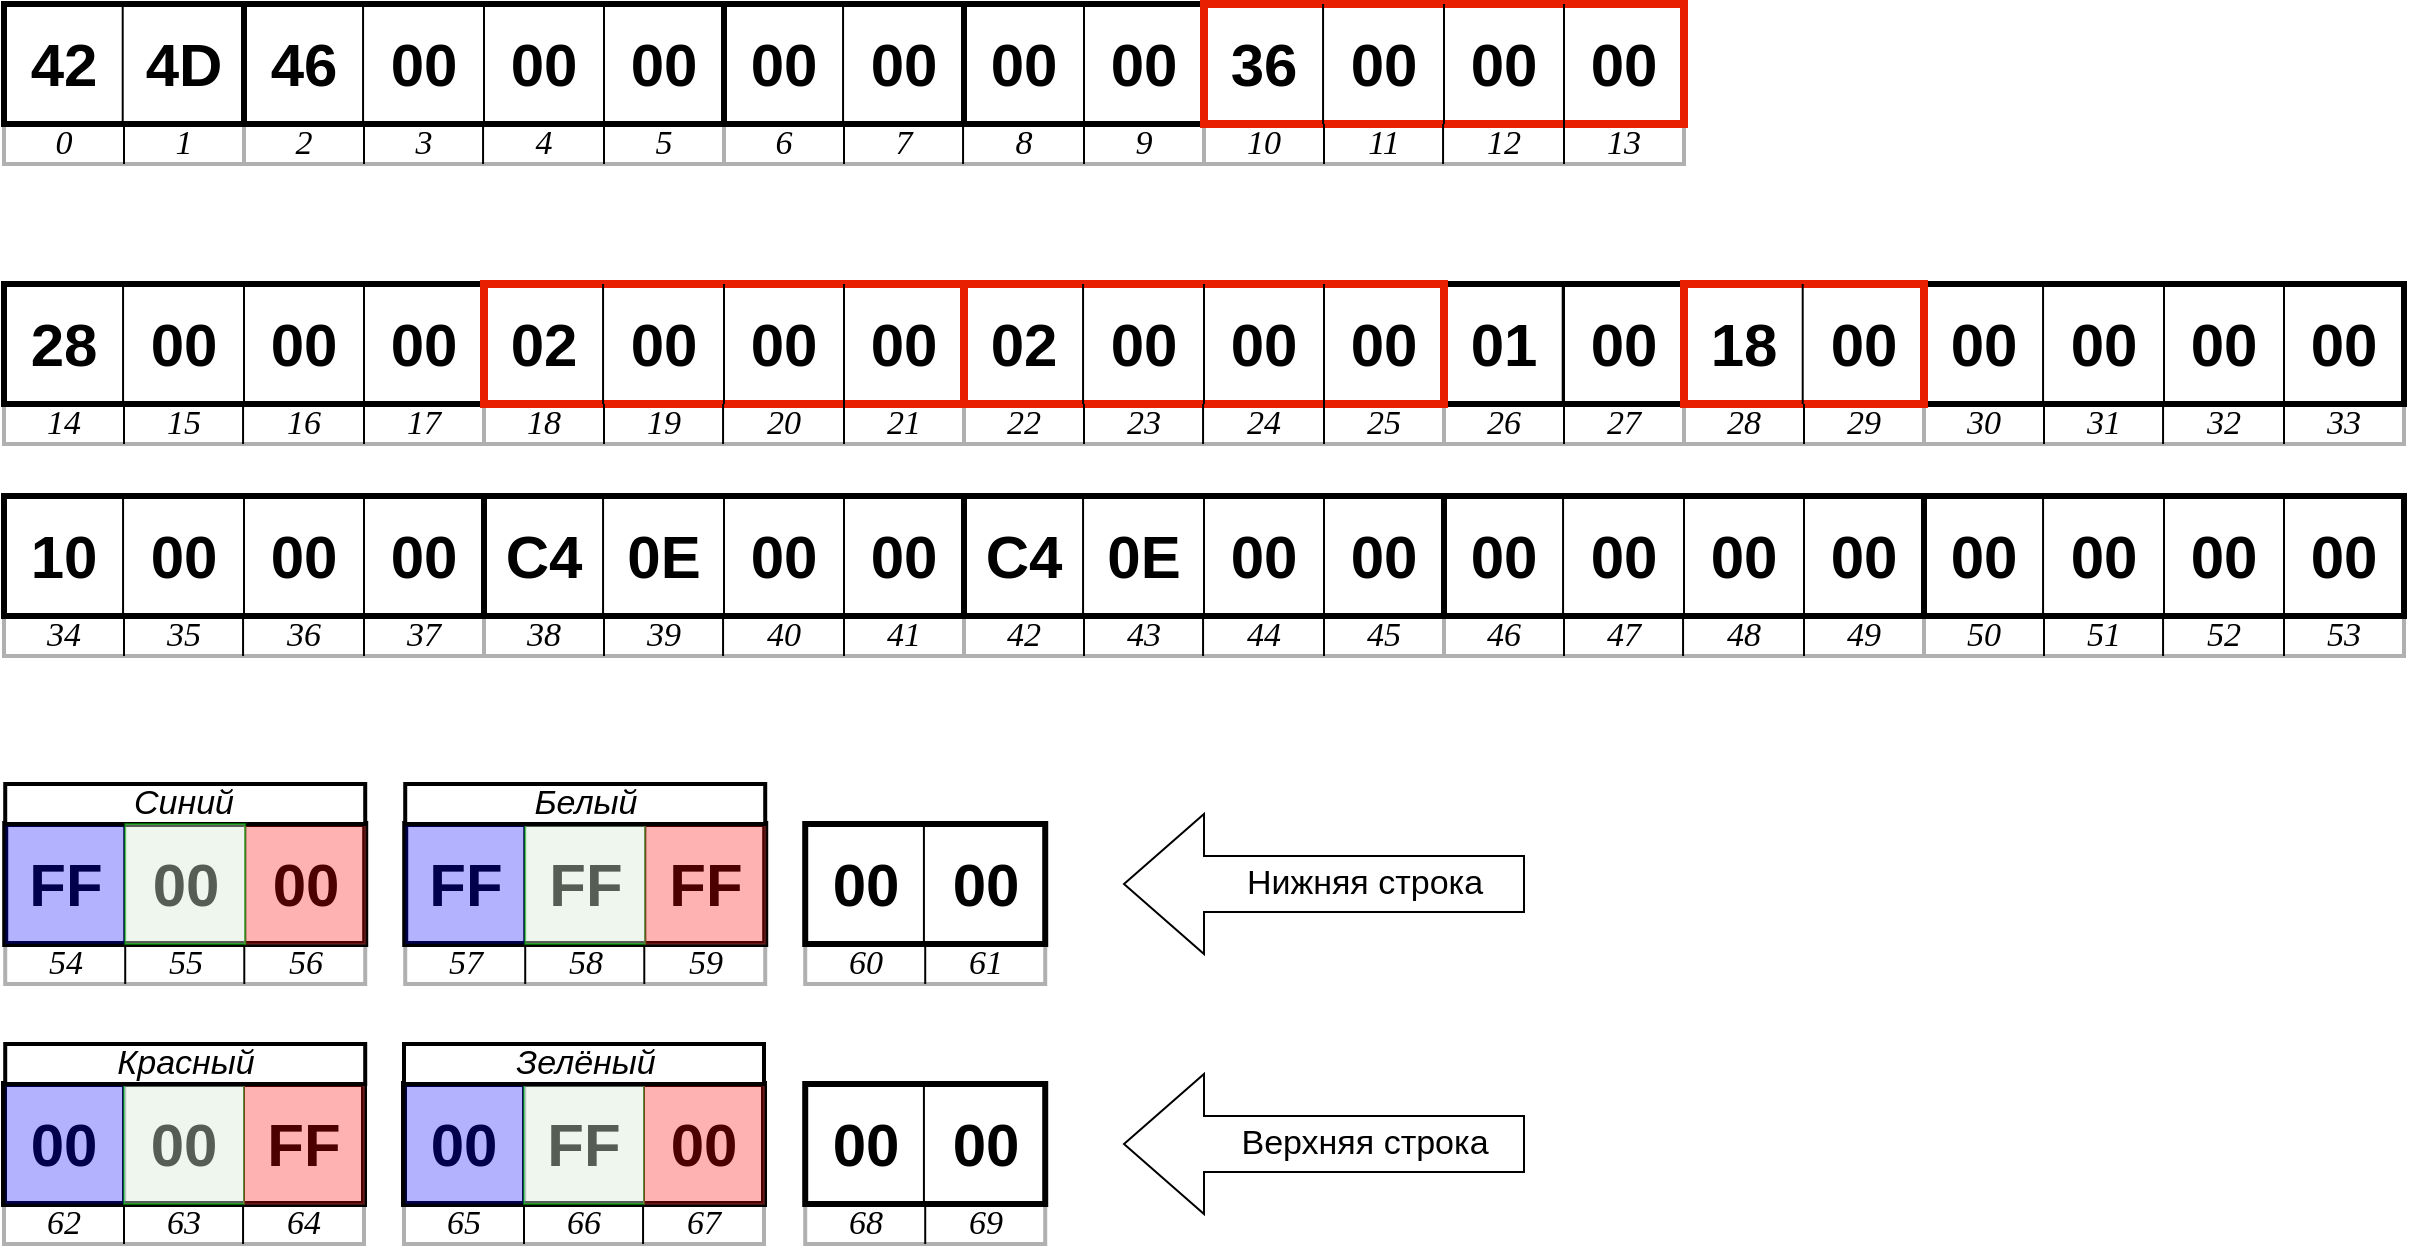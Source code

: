<mxfile version="24.5.3" type="device">
  <diagram name="Page-1" id="LtMcBt0mkWJTvPFjtBMv">
    <mxGraphModel dx="2411" dy="907" grid="1" gridSize="10" guides="1" tooltips="1" connect="1" arrows="1" fold="1" page="1" pageScale="1" pageWidth="1169" pageHeight="827" math="0" shadow="0">
      <root>
        <mxCell id="0" />
        <mxCell id="1" parent="0" />
        <mxCell id="a7hLl6C30RWAQB1stRua-302" value="" style="rounded=0;whiteSpace=wrap;html=1;strokeColor=#B0B0B0;strokeWidth=2;" parent="1" vertex="1">
          <mxGeometry x="960" y="360" width="240" height="20" as="geometry" />
        </mxCell>
        <mxCell id="a7hLl6C30RWAQB1stRua-303" value="" style="rounded=0;whiteSpace=wrap;html=1;strokeWidth=3;perimeterSpacing=0;" parent="1" vertex="1">
          <mxGeometry x="960" y="300" width="240" height="60" as="geometry" />
        </mxCell>
        <mxCell id="a7hLl6C30RWAQB1stRua-204" value="" style="rounded=0;whiteSpace=wrap;html=1;strokeWidth=2;strokeColor=#B0B0B0;" parent="1" vertex="1">
          <mxGeometry x="720" y="360" width="120" height="20" as="geometry" />
        </mxCell>
        <mxCell id="a7hLl6C30RWAQB1stRua-206" value="" style="rounded=0;whiteSpace=wrap;html=1;strokeWidth=3;" parent="1" vertex="1">
          <mxGeometry x="720" y="300" width="120" height="60" as="geometry" />
        </mxCell>
        <mxCell id="a7hLl6C30RWAQB1stRua-39" value="" style="rounded=0;whiteSpace=wrap;html=1;strokeWidth=2;strokeColor=#B0B0B0;" parent="1" vertex="1">
          <mxGeometry y="220" width="120" height="20" as="geometry" />
        </mxCell>
        <mxCell id="a7hLl6C30RWAQB1stRua-40" value="" style="endArrow=none;html=1;rounded=0;entryX=0.5;entryY=0;entryDx=0;entryDy=0;exitX=0.5;exitY=1;exitDx=0;exitDy=0;" parent="1" source="a7hLl6C30RWAQB1stRua-41" target="a7hLl6C30RWAQB1stRua-41" edge="1">
          <mxGeometry width="50" height="50" relative="1" as="geometry">
            <mxPoint x="150" y="260" as="sourcePoint" />
            <mxPoint x="200" y="210" as="targetPoint" />
          </mxGeometry>
        </mxCell>
        <mxCell id="a7hLl6C30RWAQB1stRua-41" value="" style="rounded=0;whiteSpace=wrap;html=1;strokeWidth=3;" parent="1" vertex="1">
          <mxGeometry y="160" width="120" height="60" as="geometry" />
        </mxCell>
        <mxCell id="a7hLl6C30RWAQB1stRua-42" value="&lt;b style=&quot;font-size: 30px;&quot;&gt;&lt;font style=&quot;font-size: 30px;&quot; face=&quot;Helvetica&quot;&gt;42&lt;/font&gt;&lt;/b&gt;" style="text;html=1;align=center;verticalAlign=middle;whiteSpace=wrap;rounded=0;fontSize=30;" parent="1" vertex="1">
          <mxGeometry y="175" width="60" height="30" as="geometry" />
        </mxCell>
        <mxCell id="a7hLl6C30RWAQB1stRua-43" value="&lt;b style=&quot;font-size: 30px;&quot;&gt;&lt;font style=&quot;font-size: 30px;&quot; face=&quot;Helvetica&quot;&gt;4D&lt;/font&gt;&lt;/b&gt;" style="text;html=1;align=center;verticalAlign=middle;whiteSpace=wrap;rounded=0;fontSize=30;" parent="1" vertex="1">
          <mxGeometry x="60" y="175" width="60" height="30" as="geometry" />
        </mxCell>
        <mxCell id="a7hLl6C30RWAQB1stRua-44" value="" style="endArrow=none;html=1;rounded=0;exitX=0.5;exitY=1;exitDx=0;exitDy=0;entryX=0.5;entryY=1;entryDx=0;entryDy=0;" parent="1" source="a7hLl6C30RWAQB1stRua-39" target="a7hLl6C30RWAQB1stRua-41" edge="1">
          <mxGeometry width="50" height="50" relative="1" as="geometry">
            <mxPoint x="150" y="240" as="sourcePoint" />
            <mxPoint x="200" y="190" as="targetPoint" />
          </mxGeometry>
        </mxCell>
        <mxCell id="a7hLl6C30RWAQB1stRua-45" value="0" style="text;html=1;align=center;verticalAlign=middle;whiteSpace=wrap;rounded=0;fontFamily=Times New Roman;fontStyle=2;fontSize=17;" parent="1" vertex="1">
          <mxGeometry y="220" width="60" height="20" as="geometry" />
        </mxCell>
        <mxCell id="a7hLl6C30RWAQB1stRua-46" value="1" style="text;html=1;align=center;verticalAlign=middle;whiteSpace=wrap;rounded=0;fontFamily=Times New Roman;fontStyle=2;fontSize=17;" parent="1" vertex="1">
          <mxGeometry x="60" y="220" width="60" height="20" as="geometry" />
        </mxCell>
        <mxCell id="a7hLl6C30RWAQB1stRua-47" value="" style="endArrow=none;html=1;rounded=0;entryX=0.5;entryY=0;entryDx=0;entryDy=0;exitX=0.5;exitY=1;exitDx=0;exitDy=0;" parent="1" edge="1">
          <mxGeometry width="50" height="50" relative="1" as="geometry">
            <mxPoint x="59.35" y="220" as="sourcePoint" />
            <mxPoint x="59.35" y="160" as="targetPoint" />
          </mxGeometry>
        </mxCell>
        <mxCell id="a7hLl6C30RWAQB1stRua-48" value="" style="rounded=0;whiteSpace=wrap;html=1;strokeColor=#B0B0B0;strokeWidth=2;" parent="1" vertex="1">
          <mxGeometry x="120" y="220" width="240" height="20" as="geometry" />
        </mxCell>
        <mxCell id="a7hLl6C30RWAQB1stRua-49" value="" style="rounded=0;whiteSpace=wrap;html=1;strokeWidth=3;perimeterSpacing=0;" parent="1" vertex="1">
          <mxGeometry x="120" y="160" width="240" height="60" as="geometry" />
        </mxCell>
        <mxCell id="a7hLl6C30RWAQB1stRua-50" value="" style="endArrow=none;html=1;rounded=0;entryX=0.5;entryY=0;entryDx=0;entryDy=0;exitX=0.5;exitY=1;exitDx=0;exitDy=0;" parent="1" edge="1">
          <mxGeometry width="50" height="50" relative="1" as="geometry">
            <mxPoint x="179.53" y="220" as="sourcePoint" />
            <mxPoint x="179.53" y="160" as="targetPoint" />
          </mxGeometry>
        </mxCell>
        <mxCell id="a7hLl6C30RWAQB1stRua-51" value="" style="endArrow=none;html=1;rounded=0;entryX=0.5;entryY=0;entryDx=0;entryDy=0;exitX=0.5;exitY=1;exitDx=0;exitDy=0;" parent="1" edge="1">
          <mxGeometry width="50" height="50" relative="1" as="geometry">
            <mxPoint x="240" y="220" as="sourcePoint" />
            <mxPoint x="240" y="160" as="targetPoint" />
          </mxGeometry>
        </mxCell>
        <mxCell id="a7hLl6C30RWAQB1stRua-52" value="" style="endArrow=none;html=1;rounded=0;entryX=0.5;entryY=0;entryDx=0;entryDy=0;exitX=0.5;exitY=1;exitDx=0;exitDy=0;" parent="1" edge="1">
          <mxGeometry width="50" height="50" relative="1" as="geometry">
            <mxPoint x="300" y="220" as="sourcePoint" />
            <mxPoint x="300" y="160" as="targetPoint" />
          </mxGeometry>
        </mxCell>
        <mxCell id="a7hLl6C30RWAQB1stRua-53" value="&lt;b style=&quot;font-size: 30px;&quot;&gt;&lt;font face=&quot;Helvetica&quot; style=&quot;font-size: 30px;&quot;&gt;46&lt;/font&gt;&lt;/b&gt;" style="text;html=1;align=center;verticalAlign=middle;whiteSpace=wrap;rounded=0;fontSize=30;" parent="1" vertex="1">
          <mxGeometry x="120" y="175" width="60" height="30" as="geometry" />
        </mxCell>
        <mxCell id="a7hLl6C30RWAQB1stRua-54" value="&lt;b style=&quot;font-size: 30px;&quot;&gt;&lt;font style=&quot;font-size: 30px;&quot; face=&quot;Helvetica&quot;&gt;00&lt;/font&gt;&lt;/b&gt;" style="text;html=1;align=center;verticalAlign=middle;whiteSpace=wrap;rounded=0;fontSize=30;" parent="1" vertex="1">
          <mxGeometry x="180" y="175" width="60" height="30" as="geometry" />
        </mxCell>
        <mxCell id="a7hLl6C30RWAQB1stRua-57" value="" style="endArrow=none;html=1;rounded=0;exitX=0.5;exitY=1;exitDx=0;exitDy=0;entryX=0.5;entryY=1;entryDx=0;entryDy=0;" parent="1" edge="1">
          <mxGeometry width="50" height="50" relative="1" as="geometry">
            <mxPoint x="180" y="240" as="sourcePoint" />
            <mxPoint x="180" y="220" as="targetPoint" />
          </mxGeometry>
        </mxCell>
        <mxCell id="a7hLl6C30RWAQB1stRua-58" value="" style="endArrow=none;html=1;rounded=0;exitX=0.5;exitY=1;exitDx=0;exitDy=0;entryX=0.5;entryY=1;entryDx=0;entryDy=0;" parent="1" edge="1">
          <mxGeometry width="50" height="50" relative="1" as="geometry">
            <mxPoint x="239.53" y="240" as="sourcePoint" />
            <mxPoint x="239.53" y="220" as="targetPoint" />
          </mxGeometry>
        </mxCell>
        <mxCell id="a7hLl6C30RWAQB1stRua-59" value="" style="endArrow=none;html=1;rounded=0;exitX=0.5;exitY=1;exitDx=0;exitDy=0;entryX=0.5;entryY=1;entryDx=0;entryDy=0;" parent="1" edge="1">
          <mxGeometry width="50" height="50" relative="1" as="geometry">
            <mxPoint x="300" y="240" as="sourcePoint" />
            <mxPoint x="300" y="220" as="targetPoint" />
          </mxGeometry>
        </mxCell>
        <mxCell id="a7hLl6C30RWAQB1stRua-60" value="2" style="text;html=1;align=center;verticalAlign=middle;whiteSpace=wrap;rounded=0;fontFamily=Times New Roman;fontStyle=2;fontSize=17;" parent="1" vertex="1">
          <mxGeometry x="120" y="220" width="60" height="20" as="geometry" />
        </mxCell>
        <mxCell id="a7hLl6C30RWAQB1stRua-61" value="3" style="text;html=1;align=center;verticalAlign=middle;whiteSpace=wrap;rounded=0;fontFamily=Times New Roman;fontStyle=2;fontSize=17;" parent="1" vertex="1">
          <mxGeometry x="180" y="220" width="60" height="20" as="geometry" />
        </mxCell>
        <mxCell id="a7hLl6C30RWAQB1stRua-62" value="4" style="text;html=1;align=center;verticalAlign=middle;whiteSpace=wrap;rounded=0;fontFamily=Times New Roman;fontStyle=2;fontSize=17;" parent="1" vertex="1">
          <mxGeometry x="240" y="220" width="60" height="20" as="geometry" />
        </mxCell>
        <mxCell id="a7hLl6C30RWAQB1stRua-63" value="5" style="text;html=1;align=center;verticalAlign=middle;whiteSpace=wrap;rounded=0;fontFamily=Times New Roman;fontStyle=2;fontSize=17;" parent="1" vertex="1">
          <mxGeometry x="300" y="220" width="60" height="20" as="geometry" />
        </mxCell>
        <mxCell id="a7hLl6C30RWAQB1stRua-64" value="" style="rounded=0;whiteSpace=wrap;html=1;strokeColor=#B0B0B0;strokeWidth=2;" parent="1" vertex="1">
          <mxGeometry x="360" y="220" width="240" height="20" as="geometry" />
        </mxCell>
        <mxCell id="a7hLl6C30RWAQB1stRua-65" value="" style="rounded=0;whiteSpace=wrap;html=1;strokeWidth=3;perimeterSpacing=0;" parent="1" vertex="1">
          <mxGeometry x="360" y="160" width="240" height="60" as="geometry" />
        </mxCell>
        <mxCell id="a7hLl6C30RWAQB1stRua-66" value="" style="endArrow=none;html=1;rounded=0;entryX=0.5;entryY=0;entryDx=0;entryDy=0;exitX=0.5;exitY=1;exitDx=0;exitDy=0;" parent="1" edge="1">
          <mxGeometry width="50" height="50" relative="1" as="geometry">
            <mxPoint x="419.53" y="220" as="sourcePoint" />
            <mxPoint x="419.53" y="160" as="targetPoint" />
          </mxGeometry>
        </mxCell>
        <mxCell id="a7hLl6C30RWAQB1stRua-67" value="" style="endArrow=none;html=1;rounded=0;entryX=0.5;entryY=0;entryDx=0;entryDy=0;exitX=0.5;exitY=1;exitDx=0;exitDy=0;strokeWidth=3;" parent="1" edge="1">
          <mxGeometry width="50" height="50" relative="1" as="geometry">
            <mxPoint x="480" y="220" as="sourcePoint" />
            <mxPoint x="480" y="160" as="targetPoint" />
          </mxGeometry>
        </mxCell>
        <mxCell id="a7hLl6C30RWAQB1stRua-68" value="" style="endArrow=none;html=1;rounded=0;entryX=0.5;entryY=0;entryDx=0;entryDy=0;exitX=0.5;exitY=1;exitDx=0;exitDy=0;" parent="1" edge="1">
          <mxGeometry width="50" height="50" relative="1" as="geometry">
            <mxPoint x="540" y="220" as="sourcePoint" />
            <mxPoint x="540" y="160" as="targetPoint" />
          </mxGeometry>
        </mxCell>
        <mxCell id="a7hLl6C30RWAQB1stRua-69" value="&lt;span style=&quot;color: rgba(0, 0, 0, 0); font-family: monospace; font-size: 0px; text-align: start; text-wrap: nowrap;&quot;&gt;%3CmxGraphModel%3E%3Croot%3E%3CmxCell%20id%3D%220%22%2F%3E%3CmxCell%20id%3D%221%22%20parent%3D%220%22%2F%3E%3CmxCell%20id%3D%222%22%20value%3D%22%26lt%3Bb%20style%3D%26quot%3Bfont-size%3A%2016px%3B%26quot%3B%26gt%3B%26lt%3Bfont%20style%3D%26quot%3Bfont-size%3A%2016px%3B%26quot%3B%20face%3D%26quot%3BHelvetica%26quot%3B%26gt%3B00%26lt%3B%2Ffont%26gt%3B%26lt%3B%2Fb%26gt%3B%22%20style%3D%22text%3Bhtml%3D1%3Balign%3Dcenter%3BverticalAlign%3Dmiddle%3BwhiteSpace%3Dwrap%3Brounded%3D0%3BfontSize%3D16%3B%22%20vertex%3D%221%22%20parent%3D%221%22%3E%3CmxGeometry%20x%3D%22180%22%20y%3D%22175%22%20width%3D%2260%22%20height%3D%2230%22%20as%3D%22geometry%22%2F%3E%3C%2FmxCell%3E%3C%2Froot%3E%3C%2FmxGraphModel%3E&lt;/span&gt;" style="text;html=1;align=center;verticalAlign=middle;whiteSpace=wrap;rounded=0;fontSize=16;" parent="1" vertex="1">
          <mxGeometry x="360" y="175" width="60" height="30" as="geometry" />
        </mxCell>
        <mxCell id="a7hLl6C30RWAQB1stRua-73" value="" style="endArrow=none;html=1;rounded=0;exitX=0.5;exitY=1;exitDx=0;exitDy=0;entryX=0.5;entryY=1;entryDx=0;entryDy=0;" parent="1" edge="1">
          <mxGeometry width="50" height="50" relative="1" as="geometry">
            <mxPoint x="420" y="240" as="sourcePoint" />
            <mxPoint x="420" y="220" as="targetPoint" />
          </mxGeometry>
        </mxCell>
        <mxCell id="a7hLl6C30RWAQB1stRua-74" value="" style="endArrow=none;html=1;rounded=0;exitX=0.5;exitY=1;exitDx=0;exitDy=0;entryX=0.5;entryY=1;entryDx=0;entryDy=0;" parent="1" edge="1">
          <mxGeometry width="50" height="50" relative="1" as="geometry">
            <mxPoint x="479.53" y="240" as="sourcePoint" />
            <mxPoint x="479.53" y="220" as="targetPoint" />
          </mxGeometry>
        </mxCell>
        <mxCell id="a7hLl6C30RWAQB1stRua-75" value="" style="endArrow=none;html=1;rounded=0;exitX=0.5;exitY=1;exitDx=0;exitDy=0;entryX=0.5;entryY=1;entryDx=0;entryDy=0;" parent="1" edge="1">
          <mxGeometry width="50" height="50" relative="1" as="geometry">
            <mxPoint x="540" y="240" as="sourcePoint" />
            <mxPoint x="540" y="220" as="targetPoint" />
          </mxGeometry>
        </mxCell>
        <mxCell id="a7hLl6C30RWAQB1stRua-76" value="6" style="text;html=1;align=center;verticalAlign=middle;whiteSpace=wrap;rounded=0;fontFamily=Times New Roman;fontStyle=2;fontSize=17;" parent="1" vertex="1">
          <mxGeometry x="360" y="220" width="60" height="20" as="geometry" />
        </mxCell>
        <mxCell id="a7hLl6C30RWAQB1stRua-77" value="7" style="text;html=1;align=center;verticalAlign=middle;whiteSpace=wrap;rounded=0;fontFamily=Times New Roman;fontStyle=2;fontSize=17;" parent="1" vertex="1">
          <mxGeometry x="420" y="220" width="60" height="20" as="geometry" />
        </mxCell>
        <mxCell id="a7hLl6C30RWAQB1stRua-78" value="8" style="text;html=1;align=center;verticalAlign=middle;whiteSpace=wrap;rounded=0;fontFamily=Times New Roman;fontStyle=2;fontSize=17;" parent="1" vertex="1">
          <mxGeometry x="480" y="220" width="60" height="20" as="geometry" />
        </mxCell>
        <mxCell id="a7hLl6C30RWAQB1stRua-79" value="9" style="text;html=1;align=center;verticalAlign=middle;whiteSpace=wrap;rounded=0;fontFamily=Times New Roman;fontStyle=2;fontSize=17;" parent="1" vertex="1">
          <mxGeometry x="540" y="220" width="60" height="20" as="geometry" />
        </mxCell>
        <mxCell id="a7hLl6C30RWAQB1stRua-80" value="" style="rounded=0;whiteSpace=wrap;html=1;strokeColor=#B0B0B0;strokeWidth=2;" parent="1" vertex="1">
          <mxGeometry x="600" y="220" width="240" height="20" as="geometry" />
        </mxCell>
        <mxCell id="a7hLl6C30RWAQB1stRua-81" value="" style="rounded=0;whiteSpace=wrap;html=1;strokeWidth=4;perimeterSpacing=0;strokeColor=#E81F00;" parent="1" vertex="1">
          <mxGeometry x="600" y="160" width="240" height="60" as="geometry" />
        </mxCell>
        <mxCell id="a7hLl6C30RWAQB1stRua-82" value="" style="endArrow=none;html=1;rounded=0;entryX=0.5;entryY=0;entryDx=0;entryDy=0;exitX=0.5;exitY=1;exitDx=0;exitDy=0;" parent="1" edge="1">
          <mxGeometry width="50" height="50" relative="1" as="geometry">
            <mxPoint x="659.53" y="220" as="sourcePoint" />
            <mxPoint x="659.53" y="160" as="targetPoint" />
          </mxGeometry>
        </mxCell>
        <mxCell id="a7hLl6C30RWAQB1stRua-83" value="" style="endArrow=none;html=1;rounded=0;entryX=0.5;entryY=0;entryDx=0;entryDy=0;exitX=0.5;exitY=1;exitDx=0;exitDy=0;" parent="1" edge="1">
          <mxGeometry width="50" height="50" relative="1" as="geometry">
            <mxPoint x="720" y="220" as="sourcePoint" />
            <mxPoint x="720" y="160" as="targetPoint" />
          </mxGeometry>
        </mxCell>
        <mxCell id="a7hLl6C30RWAQB1stRua-84" value="" style="endArrow=none;html=1;rounded=0;entryX=0.5;entryY=0;entryDx=0;entryDy=0;exitX=0.5;exitY=1;exitDx=0;exitDy=0;" parent="1" edge="1">
          <mxGeometry width="50" height="50" relative="1" as="geometry">
            <mxPoint x="780" y="220" as="sourcePoint" />
            <mxPoint x="780" y="160" as="targetPoint" />
          </mxGeometry>
        </mxCell>
        <mxCell id="a7hLl6C30RWAQB1stRua-89" value="" style="endArrow=none;html=1;rounded=0;exitX=0.5;exitY=1;exitDx=0;exitDy=0;entryX=0.5;entryY=1;entryDx=0;entryDy=0;" parent="1" edge="1">
          <mxGeometry width="50" height="50" relative="1" as="geometry">
            <mxPoint x="660" y="240" as="sourcePoint" />
            <mxPoint x="660" y="220" as="targetPoint" />
          </mxGeometry>
        </mxCell>
        <mxCell id="a7hLl6C30RWAQB1stRua-90" value="" style="endArrow=none;html=1;rounded=0;exitX=0.5;exitY=1;exitDx=0;exitDy=0;entryX=0.5;entryY=1;entryDx=0;entryDy=0;" parent="1" edge="1">
          <mxGeometry width="50" height="50" relative="1" as="geometry">
            <mxPoint x="719.53" y="240" as="sourcePoint" />
            <mxPoint x="719.53" y="220" as="targetPoint" />
          </mxGeometry>
        </mxCell>
        <mxCell id="a7hLl6C30RWAQB1stRua-91" value="" style="endArrow=none;html=1;rounded=0;exitX=0.5;exitY=1;exitDx=0;exitDy=0;entryX=0.5;entryY=1;entryDx=0;entryDy=0;" parent="1" edge="1">
          <mxGeometry width="50" height="50" relative="1" as="geometry">
            <mxPoint x="780" y="240" as="sourcePoint" />
            <mxPoint x="780" y="220" as="targetPoint" />
          </mxGeometry>
        </mxCell>
        <mxCell id="a7hLl6C30RWAQB1stRua-92" value="10" style="text;html=1;align=center;verticalAlign=middle;whiteSpace=wrap;rounded=0;fontFamily=Times New Roman;fontStyle=2;fontSize=17;" parent="1" vertex="1">
          <mxGeometry x="600" y="220" width="60" height="20" as="geometry" />
        </mxCell>
        <mxCell id="a7hLl6C30RWAQB1stRua-93" value="11" style="text;html=1;align=center;verticalAlign=middle;whiteSpace=wrap;rounded=0;fontFamily=Times New Roman;fontStyle=2;fontSize=17;" parent="1" vertex="1">
          <mxGeometry x="660" y="220" width="60" height="20" as="geometry" />
        </mxCell>
        <mxCell id="a7hLl6C30RWAQB1stRua-94" value="12" style="text;html=1;align=center;verticalAlign=middle;whiteSpace=wrap;rounded=0;fontFamily=Times New Roman;fontStyle=2;fontSize=17;" parent="1" vertex="1">
          <mxGeometry x="720" y="220" width="60" height="20" as="geometry" />
        </mxCell>
        <mxCell id="a7hLl6C30RWAQB1stRua-95" value="13" style="text;html=1;align=center;verticalAlign=middle;whiteSpace=wrap;rounded=0;fontFamily=Times New Roman;fontStyle=2;fontSize=17;" parent="1" vertex="1">
          <mxGeometry x="780" y="220" width="60" height="20" as="geometry" />
        </mxCell>
        <mxCell id="a7hLl6C30RWAQB1stRua-97" value="&lt;b style=&quot;font-size: 30px;&quot;&gt;&lt;font style=&quot;font-size: 30px;&quot; face=&quot;Helvetica&quot;&gt;00&lt;/font&gt;&lt;/b&gt;" style="text;html=1;align=center;verticalAlign=middle;whiteSpace=wrap;rounded=0;fontSize=30;" parent="1" vertex="1">
          <mxGeometry x="240" y="175" width="60" height="30" as="geometry" />
        </mxCell>
        <mxCell id="a7hLl6C30RWAQB1stRua-98" value="&lt;b style=&quot;font-size: 30px;&quot;&gt;&lt;font style=&quot;font-size: 30px;&quot; face=&quot;Helvetica&quot;&gt;00&lt;/font&gt;&lt;/b&gt;" style="text;html=1;align=center;verticalAlign=middle;whiteSpace=wrap;rounded=0;fontSize=30;" parent="1" vertex="1">
          <mxGeometry x="300" y="175" width="60" height="30" as="geometry" />
        </mxCell>
        <mxCell id="a7hLl6C30RWAQB1stRua-99" value="&lt;b style=&quot;font-size: 30px;&quot;&gt;&lt;font style=&quot;font-size: 30px;&quot; face=&quot;Helvetica&quot;&gt;00&lt;/font&gt;&lt;/b&gt;" style="text;html=1;align=center;verticalAlign=middle;whiteSpace=wrap;rounded=0;fontSize=30;" parent="1" vertex="1">
          <mxGeometry x="360" y="175" width="60" height="30" as="geometry" />
        </mxCell>
        <mxCell id="a7hLl6C30RWAQB1stRua-100" value="&lt;b style=&quot;font-size: 30px;&quot;&gt;&lt;font style=&quot;font-size: 30px;&quot; face=&quot;Helvetica&quot;&gt;00&lt;/font&gt;&lt;/b&gt;" style="text;html=1;align=center;verticalAlign=middle;whiteSpace=wrap;rounded=0;fontSize=30;" parent="1" vertex="1">
          <mxGeometry x="420" y="175" width="60" height="30" as="geometry" />
        </mxCell>
        <mxCell id="a7hLl6C30RWAQB1stRua-101" value="&lt;b style=&quot;font-size: 30px;&quot;&gt;&lt;font style=&quot;font-size: 30px;&quot; face=&quot;Helvetica&quot;&gt;00&lt;/font&gt;&lt;/b&gt;" style="text;html=1;align=center;verticalAlign=middle;whiteSpace=wrap;rounded=0;fontSize=30;" parent="1" vertex="1">
          <mxGeometry x="480" y="175" width="60" height="30" as="geometry" />
        </mxCell>
        <mxCell id="a7hLl6C30RWAQB1stRua-102" value="&lt;b style=&quot;font-size: 30px;&quot;&gt;&lt;font style=&quot;font-size: 30px;&quot; face=&quot;Helvetica&quot;&gt;00&lt;/font&gt;&lt;/b&gt;" style="text;html=1;align=center;verticalAlign=middle;whiteSpace=wrap;rounded=0;fontSize=30;" parent="1" vertex="1">
          <mxGeometry x="540" y="175" width="60" height="30" as="geometry" />
        </mxCell>
        <mxCell id="a7hLl6C30RWAQB1stRua-103" value="&lt;b style=&quot;font-size: 30px;&quot;&gt;&lt;font style=&quot;font-size: 30px;&quot; face=&quot;Helvetica&quot;&gt;00&lt;/font&gt;&lt;/b&gt;" style="text;html=1;align=center;verticalAlign=middle;whiteSpace=wrap;rounded=0;fontSize=30;" parent="1" vertex="1">
          <mxGeometry x="780" y="175" width="60" height="30" as="geometry" />
        </mxCell>
        <mxCell id="a7hLl6C30RWAQB1stRua-104" value="&lt;b style=&quot;font-size: 30px;&quot;&gt;&lt;font style=&quot;font-size: 30px;&quot; face=&quot;Helvetica&quot;&gt;00&lt;/font&gt;&lt;/b&gt;" style="text;html=1;align=center;verticalAlign=middle;whiteSpace=wrap;rounded=0;fontSize=30;" parent="1" vertex="1">
          <mxGeometry x="720" y="175" width="60" height="30" as="geometry" />
        </mxCell>
        <mxCell id="a7hLl6C30RWAQB1stRua-105" value="&lt;b style=&quot;font-size: 30px;&quot;&gt;&lt;font style=&quot;font-size: 30px;&quot; face=&quot;Helvetica&quot;&gt;00&lt;/font&gt;&lt;/b&gt;" style="text;html=1;align=center;verticalAlign=middle;whiteSpace=wrap;rounded=0;fontSize=30;" parent="1" vertex="1">
          <mxGeometry x="660" y="175" width="60" height="30" as="geometry" />
        </mxCell>
        <mxCell id="a7hLl6C30RWAQB1stRua-106" value="&lt;b style=&quot;font-size: 30px;&quot;&gt;&lt;font style=&quot;font-size: 30px;&quot; face=&quot;Helvetica&quot;&gt;36&lt;/font&gt;&lt;/b&gt;" style="text;html=1;align=center;verticalAlign=middle;whiteSpace=wrap;rounded=0;fontSize=30;" parent="1" vertex="1">
          <mxGeometry x="600" y="175" width="60" height="30" as="geometry" />
        </mxCell>
        <mxCell id="a7hLl6C30RWAQB1stRua-156" value="" style="rounded=0;whiteSpace=wrap;html=1;strokeColor=#B0B0B0;strokeWidth=2;" parent="1" vertex="1">
          <mxGeometry y="360" width="240" height="20" as="geometry" />
        </mxCell>
        <mxCell id="a7hLl6C30RWAQB1stRua-157" value="" style="rounded=0;whiteSpace=wrap;html=1;strokeWidth=3;perimeterSpacing=0;" parent="1" vertex="1">
          <mxGeometry y="300" width="240" height="60" as="geometry" />
        </mxCell>
        <mxCell id="a7hLl6C30RWAQB1stRua-158" value="" style="endArrow=none;html=1;rounded=0;entryX=0.5;entryY=0;entryDx=0;entryDy=0;exitX=0.5;exitY=1;exitDx=0;exitDy=0;" parent="1" edge="1">
          <mxGeometry width="50" height="50" relative="1" as="geometry">
            <mxPoint x="59.53" y="360" as="sourcePoint" />
            <mxPoint x="59.53" y="300" as="targetPoint" />
          </mxGeometry>
        </mxCell>
        <mxCell id="a7hLl6C30RWAQB1stRua-159" value="" style="endArrow=none;html=1;rounded=0;entryX=0.5;entryY=0;entryDx=0;entryDy=0;exitX=0.5;exitY=1;exitDx=0;exitDy=0;" parent="1" edge="1">
          <mxGeometry width="50" height="50" relative="1" as="geometry">
            <mxPoint x="120" y="360" as="sourcePoint" />
            <mxPoint x="120" y="300" as="targetPoint" />
          </mxGeometry>
        </mxCell>
        <mxCell id="a7hLl6C30RWAQB1stRua-160" value="" style="endArrow=none;html=1;rounded=0;entryX=0.5;entryY=0;entryDx=0;entryDy=0;exitX=0.5;exitY=1;exitDx=0;exitDy=0;" parent="1" edge="1">
          <mxGeometry width="50" height="50" relative="1" as="geometry">
            <mxPoint x="180" y="360" as="sourcePoint" />
            <mxPoint x="180" y="300" as="targetPoint" />
          </mxGeometry>
        </mxCell>
        <mxCell id="a7hLl6C30RWAQB1stRua-161" value="&lt;b style=&quot;font-size: 30px;&quot;&gt;&lt;font face=&quot;Helvetica&quot; style=&quot;font-size: 30px;&quot;&gt;28&lt;/font&gt;&lt;/b&gt;" style="text;html=1;align=center;verticalAlign=middle;whiteSpace=wrap;rounded=0;fontSize=30;" parent="1" vertex="1">
          <mxGeometry y="315" width="60" height="30" as="geometry" />
        </mxCell>
        <mxCell id="a7hLl6C30RWAQB1stRua-162" value="&lt;b style=&quot;font-size: 30px;&quot;&gt;&lt;font face=&quot;Helvetica&quot; style=&quot;font-size: 30px;&quot;&gt;00&lt;/font&gt;&lt;/b&gt;" style="text;html=1;align=center;verticalAlign=middle;whiteSpace=wrap;rounded=0;fontSize=30;" parent="1" vertex="1">
          <mxGeometry x="60" y="315" width="60" height="30" as="geometry" />
        </mxCell>
        <mxCell id="a7hLl6C30RWAQB1stRua-163" value="" style="endArrow=none;html=1;rounded=0;exitX=0.5;exitY=1;exitDx=0;exitDy=0;entryX=0.5;entryY=1;entryDx=0;entryDy=0;" parent="1" edge="1">
          <mxGeometry width="50" height="50" relative="1" as="geometry">
            <mxPoint x="60" y="380" as="sourcePoint" />
            <mxPoint x="60" y="360" as="targetPoint" />
          </mxGeometry>
        </mxCell>
        <mxCell id="a7hLl6C30RWAQB1stRua-164" value="" style="endArrow=none;html=1;rounded=0;exitX=0.5;exitY=1;exitDx=0;exitDy=0;entryX=0.5;entryY=1;entryDx=0;entryDy=0;" parent="1" edge="1">
          <mxGeometry width="50" height="50" relative="1" as="geometry">
            <mxPoint x="119.53" y="380" as="sourcePoint" />
            <mxPoint x="119.53" y="360" as="targetPoint" />
          </mxGeometry>
        </mxCell>
        <mxCell id="a7hLl6C30RWAQB1stRua-165" value="" style="endArrow=none;html=1;rounded=0;exitX=0.5;exitY=1;exitDx=0;exitDy=0;entryX=0.5;entryY=1;entryDx=0;entryDy=0;" parent="1" edge="1">
          <mxGeometry width="50" height="50" relative="1" as="geometry">
            <mxPoint x="180" y="380" as="sourcePoint" />
            <mxPoint x="180" y="360" as="targetPoint" />
          </mxGeometry>
        </mxCell>
        <mxCell id="a7hLl6C30RWAQB1stRua-166" value="14" style="text;html=1;align=center;verticalAlign=middle;whiteSpace=wrap;rounded=0;fontFamily=Times New Roman;fontStyle=2;fontSize=17;" parent="1" vertex="1">
          <mxGeometry y="360" width="60" height="20" as="geometry" />
        </mxCell>
        <mxCell id="a7hLl6C30RWAQB1stRua-167" value="15" style="text;html=1;align=center;verticalAlign=middle;whiteSpace=wrap;rounded=0;fontFamily=Times New Roman;fontStyle=2;fontSize=17;" parent="1" vertex="1">
          <mxGeometry x="60" y="360" width="60" height="20" as="geometry" />
        </mxCell>
        <mxCell id="a7hLl6C30RWAQB1stRua-168" value="16" style="text;html=1;align=center;verticalAlign=middle;whiteSpace=wrap;rounded=0;fontFamily=Times New Roman;fontStyle=2;fontSize=17;" parent="1" vertex="1">
          <mxGeometry x="120" y="360" width="60" height="20" as="geometry" />
        </mxCell>
        <mxCell id="a7hLl6C30RWAQB1stRua-169" value="17" style="text;html=1;align=center;verticalAlign=middle;whiteSpace=wrap;rounded=0;fontFamily=Times New Roman;fontStyle=2;fontSize=17;" parent="1" vertex="1">
          <mxGeometry x="180" y="360" width="60" height="20" as="geometry" />
        </mxCell>
        <mxCell id="a7hLl6C30RWAQB1stRua-170" value="&lt;b style=&quot;font-size: 30px;&quot;&gt;&lt;font face=&quot;Helvetica&quot; style=&quot;font-size: 30px;&quot;&gt;00&lt;/font&gt;&lt;/b&gt;" style="text;html=1;align=center;verticalAlign=middle;whiteSpace=wrap;rounded=0;fontSize=30;" parent="1" vertex="1">
          <mxGeometry x="120" y="315" width="60" height="30" as="geometry" />
        </mxCell>
        <mxCell id="a7hLl6C30RWAQB1stRua-171" value="&lt;b style=&quot;font-size: 30px;&quot;&gt;&lt;font face=&quot;Helvetica&quot; style=&quot;font-size: 30px;&quot;&gt;00&lt;/font&gt;&lt;/b&gt;" style="text;html=1;align=center;verticalAlign=middle;whiteSpace=wrap;rounded=0;fontSize=30;" parent="1" vertex="1">
          <mxGeometry x="180" y="315" width="60" height="30" as="geometry" />
        </mxCell>
        <mxCell id="a7hLl6C30RWAQB1stRua-172" value="" style="rounded=0;whiteSpace=wrap;html=1;strokeColor=#B0B0B0;strokeWidth=2;" parent="1" vertex="1">
          <mxGeometry x="240" y="360" width="240" height="20" as="geometry" />
        </mxCell>
        <mxCell id="a7hLl6C30RWAQB1stRua-173" value="" style="rounded=0;whiteSpace=wrap;html=1;strokeWidth=4;perimeterSpacing=0;strokeColor=#E81F00;" parent="1" vertex="1">
          <mxGeometry x="240" y="300" width="240" height="60" as="geometry" />
        </mxCell>
        <mxCell id="a7hLl6C30RWAQB1stRua-174" value="" style="endArrow=none;html=1;rounded=0;entryX=0.5;entryY=0;entryDx=0;entryDy=0;exitX=0.5;exitY=1;exitDx=0;exitDy=0;" parent="1" edge="1">
          <mxGeometry width="50" height="50" relative="1" as="geometry">
            <mxPoint x="299.53" y="360" as="sourcePoint" />
            <mxPoint x="299.53" y="300" as="targetPoint" />
          </mxGeometry>
        </mxCell>
        <mxCell id="a7hLl6C30RWAQB1stRua-175" value="" style="endArrow=none;html=1;rounded=0;entryX=0.5;entryY=0;entryDx=0;entryDy=0;exitX=0.5;exitY=1;exitDx=0;exitDy=0;" parent="1" edge="1">
          <mxGeometry width="50" height="50" relative="1" as="geometry">
            <mxPoint x="360" y="360" as="sourcePoint" />
            <mxPoint x="360" y="300" as="targetPoint" />
          </mxGeometry>
        </mxCell>
        <mxCell id="a7hLl6C30RWAQB1stRua-176" value="" style="endArrow=none;html=1;rounded=0;entryX=0.5;entryY=0;entryDx=0;entryDy=0;exitX=0.5;exitY=1;exitDx=0;exitDy=0;" parent="1" edge="1">
          <mxGeometry width="50" height="50" relative="1" as="geometry">
            <mxPoint x="420" y="360" as="sourcePoint" />
            <mxPoint x="420" y="300" as="targetPoint" />
          </mxGeometry>
        </mxCell>
        <mxCell id="a7hLl6C30RWAQB1stRua-177" value="&lt;b style=&quot;font-size: 30px;&quot;&gt;&lt;font face=&quot;Helvetica&quot; style=&quot;font-size: 30px;&quot;&gt;02&lt;/font&gt;&lt;/b&gt;" style="text;html=1;align=center;verticalAlign=middle;whiteSpace=wrap;rounded=0;fontSize=30;" parent="1" vertex="1">
          <mxGeometry x="240" y="315" width="60" height="30" as="geometry" />
        </mxCell>
        <mxCell id="a7hLl6C30RWAQB1stRua-178" value="&lt;b style=&quot;font-size: 30px;&quot;&gt;&lt;font face=&quot;Helvetica&quot; style=&quot;font-size: 30px;&quot;&gt;00&lt;/font&gt;&lt;/b&gt;" style="text;html=1;align=center;verticalAlign=middle;whiteSpace=wrap;rounded=0;fontSize=30;" parent="1" vertex="1">
          <mxGeometry x="300" y="315" width="60" height="30" as="geometry" />
        </mxCell>
        <mxCell id="a7hLl6C30RWAQB1stRua-179" value="" style="endArrow=none;html=1;rounded=0;exitX=0.5;exitY=1;exitDx=0;exitDy=0;entryX=0.5;entryY=1;entryDx=0;entryDy=0;" parent="1" edge="1">
          <mxGeometry width="50" height="50" relative="1" as="geometry">
            <mxPoint x="300" y="380" as="sourcePoint" />
            <mxPoint x="300" y="360" as="targetPoint" />
          </mxGeometry>
        </mxCell>
        <mxCell id="a7hLl6C30RWAQB1stRua-180" value="" style="endArrow=none;html=1;rounded=0;exitX=0.5;exitY=1;exitDx=0;exitDy=0;entryX=0.5;entryY=1;entryDx=0;entryDy=0;" parent="1" edge="1">
          <mxGeometry width="50" height="50" relative="1" as="geometry">
            <mxPoint x="359.53" y="380" as="sourcePoint" />
            <mxPoint x="359.53" y="360" as="targetPoint" />
          </mxGeometry>
        </mxCell>
        <mxCell id="a7hLl6C30RWAQB1stRua-181" value="" style="endArrow=none;html=1;rounded=0;exitX=0.5;exitY=1;exitDx=0;exitDy=0;entryX=0.5;entryY=1;entryDx=0;entryDy=0;" parent="1" edge="1">
          <mxGeometry width="50" height="50" relative="1" as="geometry">
            <mxPoint x="420" y="380" as="sourcePoint" />
            <mxPoint x="420" y="360" as="targetPoint" />
          </mxGeometry>
        </mxCell>
        <mxCell id="a7hLl6C30RWAQB1stRua-182" value="18" style="text;html=1;align=center;verticalAlign=middle;whiteSpace=wrap;rounded=0;fontFamily=Times New Roman;fontStyle=2;fontSize=17;" parent="1" vertex="1">
          <mxGeometry x="240" y="360" width="60" height="20" as="geometry" />
        </mxCell>
        <mxCell id="a7hLl6C30RWAQB1stRua-183" value="19" style="text;html=1;align=center;verticalAlign=middle;whiteSpace=wrap;rounded=0;fontFamily=Times New Roman;fontStyle=2;fontSize=17;" parent="1" vertex="1">
          <mxGeometry x="300" y="360" width="60" height="20" as="geometry" />
        </mxCell>
        <mxCell id="a7hLl6C30RWAQB1stRua-184" value="20" style="text;html=1;align=center;verticalAlign=middle;whiteSpace=wrap;rounded=0;fontFamily=Times New Roman;fontStyle=2;fontSize=17;" parent="1" vertex="1">
          <mxGeometry x="360" y="360" width="60" height="20" as="geometry" />
        </mxCell>
        <mxCell id="a7hLl6C30RWAQB1stRua-185" value="21" style="text;html=1;align=center;verticalAlign=middle;whiteSpace=wrap;rounded=0;fontFamily=Times New Roman;fontStyle=2;fontSize=17;" parent="1" vertex="1">
          <mxGeometry x="420" y="360" width="60" height="20" as="geometry" />
        </mxCell>
        <mxCell id="a7hLl6C30RWAQB1stRua-186" value="&lt;b style=&quot;font-size: 30px;&quot;&gt;&lt;font face=&quot;Helvetica&quot; style=&quot;font-size: 30px;&quot;&gt;00&lt;/font&gt;&lt;/b&gt;" style="text;html=1;align=center;verticalAlign=middle;whiteSpace=wrap;rounded=0;fontSize=30;" parent="1" vertex="1">
          <mxGeometry x="360" y="315" width="60" height="30" as="geometry" />
        </mxCell>
        <mxCell id="a7hLl6C30RWAQB1stRua-187" value="&lt;b style=&quot;font-size: 30px;&quot;&gt;&lt;font face=&quot;Helvetica&quot; style=&quot;font-size: 30px;&quot;&gt;00&lt;/font&gt;&lt;/b&gt;" style="text;html=1;align=center;verticalAlign=middle;whiteSpace=wrap;rounded=0;fontSize=30;" parent="1" vertex="1">
          <mxGeometry x="420" y="315" width="60" height="30" as="geometry" />
        </mxCell>
        <mxCell id="a7hLl6C30RWAQB1stRua-188" value="" style="rounded=0;whiteSpace=wrap;html=1;strokeColor=#B0B0B0;strokeWidth=2;" parent="1" vertex="1">
          <mxGeometry x="480" y="360" width="240" height="20" as="geometry" />
        </mxCell>
        <mxCell id="a7hLl6C30RWAQB1stRua-189" value="" style="rounded=0;whiteSpace=wrap;html=1;strokeWidth=4;perimeterSpacing=0;strokeColor=#E81F00;" parent="1" vertex="1">
          <mxGeometry x="480" y="300" width="240" height="60" as="geometry" />
        </mxCell>
        <mxCell id="a7hLl6C30RWAQB1stRua-190" value="" style="endArrow=none;html=1;rounded=0;entryX=0.5;entryY=0;entryDx=0;entryDy=0;exitX=0.5;exitY=1;exitDx=0;exitDy=0;" parent="1" edge="1">
          <mxGeometry width="50" height="50" relative="1" as="geometry">
            <mxPoint x="539.53" y="360" as="sourcePoint" />
            <mxPoint x="539.53" y="300" as="targetPoint" />
          </mxGeometry>
        </mxCell>
        <mxCell id="a7hLl6C30RWAQB1stRua-191" value="" style="endArrow=none;html=1;rounded=0;entryX=0.5;entryY=0;entryDx=0;entryDy=0;exitX=0.5;exitY=1;exitDx=0;exitDy=0;" parent="1" edge="1">
          <mxGeometry width="50" height="50" relative="1" as="geometry">
            <mxPoint x="600" y="360" as="sourcePoint" />
            <mxPoint x="600" y="300" as="targetPoint" />
          </mxGeometry>
        </mxCell>
        <mxCell id="a7hLl6C30RWAQB1stRua-192" value="" style="endArrow=none;html=1;rounded=0;entryX=0.5;entryY=0;entryDx=0;entryDy=0;exitX=0.5;exitY=1;exitDx=0;exitDy=0;" parent="1" edge="1">
          <mxGeometry width="50" height="50" relative="1" as="geometry">
            <mxPoint x="660" y="360" as="sourcePoint" />
            <mxPoint x="660" y="300" as="targetPoint" />
          </mxGeometry>
        </mxCell>
        <mxCell id="a7hLl6C30RWAQB1stRua-193" value="&lt;b style=&quot;font-size: 30px;&quot;&gt;&lt;font face=&quot;Helvetica&quot; style=&quot;font-size: 30px;&quot;&gt;02&lt;/font&gt;&lt;/b&gt;" style="text;html=1;align=center;verticalAlign=middle;whiteSpace=wrap;rounded=0;fontSize=30;" parent="1" vertex="1">
          <mxGeometry x="480" y="315" width="60" height="30" as="geometry" />
        </mxCell>
        <mxCell id="a7hLl6C30RWAQB1stRua-194" value="&lt;b style=&quot;font-size: 30px;&quot;&gt;&lt;font face=&quot;Helvetica&quot; style=&quot;font-size: 30px;&quot;&gt;00&lt;/font&gt;&lt;/b&gt;" style="text;html=1;align=center;verticalAlign=middle;whiteSpace=wrap;rounded=0;fontSize=30;" parent="1" vertex="1">
          <mxGeometry x="540" y="315" width="60" height="30" as="geometry" />
        </mxCell>
        <mxCell id="a7hLl6C30RWAQB1stRua-195" value="" style="endArrow=none;html=1;rounded=0;exitX=0.5;exitY=1;exitDx=0;exitDy=0;entryX=0.5;entryY=1;entryDx=0;entryDy=0;" parent="1" edge="1">
          <mxGeometry width="50" height="50" relative="1" as="geometry">
            <mxPoint x="540" y="380" as="sourcePoint" />
            <mxPoint x="540" y="360" as="targetPoint" />
          </mxGeometry>
        </mxCell>
        <mxCell id="a7hLl6C30RWAQB1stRua-196" value="" style="endArrow=none;html=1;rounded=0;exitX=0.5;exitY=1;exitDx=0;exitDy=0;entryX=0.5;entryY=1;entryDx=0;entryDy=0;" parent="1" edge="1">
          <mxGeometry width="50" height="50" relative="1" as="geometry">
            <mxPoint x="599.53" y="380" as="sourcePoint" />
            <mxPoint x="599.53" y="360" as="targetPoint" />
          </mxGeometry>
        </mxCell>
        <mxCell id="a7hLl6C30RWAQB1stRua-197" value="" style="endArrow=none;html=1;rounded=0;exitX=0.5;exitY=1;exitDx=0;exitDy=0;entryX=0.5;entryY=1;entryDx=0;entryDy=0;" parent="1" edge="1">
          <mxGeometry width="50" height="50" relative="1" as="geometry">
            <mxPoint x="660" y="380" as="sourcePoint" />
            <mxPoint x="660" y="360" as="targetPoint" />
          </mxGeometry>
        </mxCell>
        <mxCell id="a7hLl6C30RWAQB1stRua-198" value="22" style="text;html=1;align=center;verticalAlign=middle;whiteSpace=wrap;rounded=0;fontFamily=Times New Roman;fontStyle=2;fontSize=17;" parent="1" vertex="1">
          <mxGeometry x="480" y="360" width="60" height="20" as="geometry" />
        </mxCell>
        <mxCell id="a7hLl6C30RWAQB1stRua-199" value="23" style="text;html=1;align=center;verticalAlign=middle;whiteSpace=wrap;rounded=0;fontFamily=Times New Roman;fontStyle=2;fontSize=17;" parent="1" vertex="1">
          <mxGeometry x="540" y="360" width="60" height="20" as="geometry" />
        </mxCell>
        <mxCell id="a7hLl6C30RWAQB1stRua-200" value="24" style="text;html=1;align=center;verticalAlign=middle;whiteSpace=wrap;rounded=0;fontFamily=Times New Roman;fontStyle=2;fontSize=17;" parent="1" vertex="1">
          <mxGeometry x="600" y="360" width="60" height="20" as="geometry" />
        </mxCell>
        <mxCell id="a7hLl6C30RWAQB1stRua-201" value="25" style="text;html=1;align=center;verticalAlign=middle;whiteSpace=wrap;rounded=0;fontFamily=Times New Roman;fontStyle=2;fontSize=17;" parent="1" vertex="1">
          <mxGeometry x="660" y="360" width="60" height="20" as="geometry" />
        </mxCell>
        <mxCell id="a7hLl6C30RWAQB1stRua-202" value="&lt;b style=&quot;font-size: 30px;&quot;&gt;&lt;font face=&quot;Helvetica&quot; style=&quot;font-size: 30px;&quot;&gt;00&lt;/font&gt;&lt;/b&gt;" style="text;html=1;align=center;verticalAlign=middle;whiteSpace=wrap;rounded=0;fontSize=30;" parent="1" vertex="1">
          <mxGeometry x="600" y="315" width="60" height="30" as="geometry" />
        </mxCell>
        <mxCell id="a7hLl6C30RWAQB1stRua-203" value="&lt;b style=&quot;font-size: 30px;&quot;&gt;&lt;font face=&quot;Helvetica&quot; style=&quot;font-size: 30px;&quot;&gt;00&lt;/font&gt;&lt;/b&gt;" style="text;html=1;align=center;verticalAlign=middle;whiteSpace=wrap;rounded=0;fontSize=30;" parent="1" vertex="1">
          <mxGeometry x="660" y="315" width="60" height="30" as="geometry" />
        </mxCell>
        <mxCell id="a7hLl6C30RWAQB1stRua-205" value="" style="endArrow=none;html=1;rounded=0;entryX=0.5;entryY=0;entryDx=0;entryDy=0;exitX=0.5;exitY=1;exitDx=0;exitDy=0;" parent="1" source="a7hLl6C30RWAQB1stRua-206" target="a7hLl6C30RWAQB1stRua-206" edge="1">
          <mxGeometry width="50" height="50" relative="1" as="geometry">
            <mxPoint x="870" y="400" as="sourcePoint" />
            <mxPoint x="920" y="350" as="targetPoint" />
          </mxGeometry>
        </mxCell>
        <mxCell id="a7hLl6C30RWAQB1stRua-207" value="&lt;b style=&quot;font-size: 30px;&quot;&gt;&lt;font face=&quot;Helvetica&quot; style=&quot;font-size: 30px;&quot;&gt;01&lt;/font&gt;&lt;/b&gt;" style="text;html=1;align=center;verticalAlign=middle;whiteSpace=wrap;rounded=0;fontSize=30;" parent="1" vertex="1">
          <mxGeometry x="720" y="315" width="60" height="30" as="geometry" />
        </mxCell>
        <mxCell id="a7hLl6C30RWAQB1stRua-208" value="&lt;b style=&quot;font-size: 30px;&quot;&gt;&lt;font face=&quot;Helvetica&quot; style=&quot;font-size: 30px;&quot;&gt;00&lt;/font&gt;&lt;/b&gt;" style="text;html=1;align=center;verticalAlign=middle;whiteSpace=wrap;rounded=0;fontSize=30;" parent="1" vertex="1">
          <mxGeometry x="780" y="315" width="60" height="30" as="geometry" />
        </mxCell>
        <mxCell id="a7hLl6C30RWAQB1stRua-209" value="" style="endArrow=none;html=1;rounded=0;exitX=0.5;exitY=1;exitDx=0;exitDy=0;entryX=0.5;entryY=1;entryDx=0;entryDy=0;" parent="1" source="a7hLl6C30RWAQB1stRua-204" target="a7hLl6C30RWAQB1stRua-206" edge="1">
          <mxGeometry width="50" height="50" relative="1" as="geometry">
            <mxPoint x="870" y="380" as="sourcePoint" />
            <mxPoint x="920" y="330" as="targetPoint" />
          </mxGeometry>
        </mxCell>
        <mxCell id="a7hLl6C30RWAQB1stRua-210" value="26" style="text;html=1;align=center;verticalAlign=middle;whiteSpace=wrap;rounded=0;fontFamily=Times New Roman;fontStyle=2;fontSize=17;" parent="1" vertex="1">
          <mxGeometry x="720" y="360" width="60" height="20" as="geometry" />
        </mxCell>
        <mxCell id="a7hLl6C30RWAQB1stRua-211" value="27" style="text;html=1;align=center;verticalAlign=middle;whiteSpace=wrap;rounded=0;fontFamily=Times New Roman;fontStyle=2;fontSize=17;" parent="1" vertex="1">
          <mxGeometry x="780" y="360" width="60" height="20" as="geometry" />
        </mxCell>
        <mxCell id="a7hLl6C30RWAQB1stRua-212" value="" style="endArrow=none;html=1;rounded=0;entryX=0.5;entryY=0;entryDx=0;entryDy=0;exitX=0.5;exitY=1;exitDx=0;exitDy=0;" parent="1" edge="1">
          <mxGeometry width="50" height="50" relative="1" as="geometry">
            <mxPoint x="779.35" y="360" as="sourcePoint" />
            <mxPoint x="779.35" y="300" as="targetPoint" />
          </mxGeometry>
        </mxCell>
        <mxCell id="a7hLl6C30RWAQB1stRua-213" value="" style="rounded=0;whiteSpace=wrap;html=1;strokeWidth=2;strokeColor=#B0B0B0;" parent="1" vertex="1">
          <mxGeometry x="840" y="360" width="120" height="20" as="geometry" />
        </mxCell>
        <mxCell id="a7hLl6C30RWAQB1stRua-214" value="" style="endArrow=none;html=1;rounded=0;entryX=0.5;entryY=0;entryDx=0;entryDy=0;exitX=0.5;exitY=1;exitDx=0;exitDy=0;" parent="1" source="a7hLl6C30RWAQB1stRua-215" target="a7hLl6C30RWAQB1stRua-215" edge="1">
          <mxGeometry width="50" height="50" relative="1" as="geometry">
            <mxPoint x="990" y="400" as="sourcePoint" />
            <mxPoint x="1040" y="350" as="targetPoint" />
          </mxGeometry>
        </mxCell>
        <mxCell id="a7hLl6C30RWAQB1stRua-215" value="" style="rounded=0;whiteSpace=wrap;html=1;strokeWidth=4;strokeColor=#E81F00;" parent="1" vertex="1">
          <mxGeometry x="840" y="300" width="120" height="60" as="geometry" />
        </mxCell>
        <mxCell id="a7hLl6C30RWAQB1stRua-216" value="&lt;b&gt;18&lt;/b&gt;" style="text;html=1;align=center;verticalAlign=middle;whiteSpace=wrap;rounded=0;fontSize=30;" parent="1" vertex="1">
          <mxGeometry x="840" y="315" width="60" height="30" as="geometry" />
        </mxCell>
        <mxCell id="a7hLl6C30RWAQB1stRua-217" value="&lt;b style=&quot;font-size: 30px;&quot;&gt;&lt;font face=&quot;Helvetica&quot; style=&quot;font-size: 30px;&quot;&gt;00&lt;/font&gt;&lt;/b&gt;" style="text;html=1;align=center;verticalAlign=middle;whiteSpace=wrap;rounded=0;fontSize=30;" parent="1" vertex="1">
          <mxGeometry x="900" y="315" width="60" height="30" as="geometry" />
        </mxCell>
        <mxCell id="a7hLl6C30RWAQB1stRua-218" value="" style="endArrow=none;html=1;rounded=0;exitX=0.5;exitY=1;exitDx=0;exitDy=0;entryX=0.5;entryY=1;entryDx=0;entryDy=0;" parent="1" source="a7hLl6C30RWAQB1stRua-213" target="a7hLl6C30RWAQB1stRua-215" edge="1">
          <mxGeometry width="50" height="50" relative="1" as="geometry">
            <mxPoint x="990" y="380" as="sourcePoint" />
            <mxPoint x="1040" y="330" as="targetPoint" />
          </mxGeometry>
        </mxCell>
        <mxCell id="a7hLl6C30RWAQB1stRua-219" value="28" style="text;html=1;align=center;verticalAlign=middle;whiteSpace=wrap;rounded=0;fontFamily=Times New Roman;fontStyle=2;fontSize=17;" parent="1" vertex="1">
          <mxGeometry x="840" y="360" width="60" height="20" as="geometry" />
        </mxCell>
        <mxCell id="a7hLl6C30RWAQB1stRua-220" value="29" style="text;html=1;align=center;verticalAlign=middle;whiteSpace=wrap;rounded=0;fontFamily=Times New Roman;fontStyle=2;fontSize=17;" parent="1" vertex="1">
          <mxGeometry x="900" y="360" width="60" height="20" as="geometry" />
        </mxCell>
        <mxCell id="a7hLl6C30RWAQB1stRua-221" value="" style="endArrow=none;html=1;rounded=0;entryX=0.5;entryY=0;entryDx=0;entryDy=0;exitX=0.5;exitY=1;exitDx=0;exitDy=0;" parent="1" edge="1">
          <mxGeometry width="50" height="50" relative="1" as="geometry">
            <mxPoint x="899.35" y="360" as="sourcePoint" />
            <mxPoint x="899.35" y="300" as="targetPoint" />
          </mxGeometry>
        </mxCell>
        <mxCell id="a7hLl6C30RWAQB1stRua-222" value="" style="rounded=0;whiteSpace=wrap;html=1;strokeColor=#B0B0B0;strokeWidth=2;" parent="1" vertex="1">
          <mxGeometry y="466" width="240" height="20" as="geometry" />
        </mxCell>
        <mxCell id="a7hLl6C30RWAQB1stRua-223" value="" style="rounded=0;whiteSpace=wrap;html=1;strokeWidth=3;perimeterSpacing=0;" parent="1" vertex="1">
          <mxGeometry y="406" width="240" height="60" as="geometry" />
        </mxCell>
        <mxCell id="a7hLl6C30RWAQB1stRua-224" value="" style="endArrow=none;html=1;rounded=0;entryX=0.5;entryY=0;entryDx=0;entryDy=0;exitX=0.5;exitY=1;exitDx=0;exitDy=0;" parent="1" edge="1">
          <mxGeometry width="50" height="50" relative="1" as="geometry">
            <mxPoint x="59.53" y="466" as="sourcePoint" />
            <mxPoint x="59.53" y="406" as="targetPoint" />
          </mxGeometry>
        </mxCell>
        <mxCell id="a7hLl6C30RWAQB1stRua-225" value="" style="endArrow=none;html=1;rounded=0;entryX=0.5;entryY=0;entryDx=0;entryDy=0;exitX=0.5;exitY=1;exitDx=0;exitDy=0;" parent="1" edge="1">
          <mxGeometry width="50" height="50" relative="1" as="geometry">
            <mxPoint x="120" y="466" as="sourcePoint" />
            <mxPoint x="120" y="406" as="targetPoint" />
          </mxGeometry>
        </mxCell>
        <mxCell id="a7hLl6C30RWAQB1stRua-226" value="" style="endArrow=none;html=1;rounded=0;entryX=0.5;entryY=0;entryDx=0;entryDy=0;exitX=0.5;exitY=1;exitDx=0;exitDy=0;" parent="1" edge="1">
          <mxGeometry width="50" height="50" relative="1" as="geometry">
            <mxPoint x="180" y="466" as="sourcePoint" />
            <mxPoint x="180" y="406" as="targetPoint" />
          </mxGeometry>
        </mxCell>
        <mxCell id="a7hLl6C30RWAQB1stRua-227" value="&lt;b style=&quot;font-size: 30px;&quot;&gt;&lt;font face=&quot;Helvetica&quot; style=&quot;font-size: 30px;&quot;&gt;10&lt;/font&gt;&lt;/b&gt;" style="text;html=1;align=center;verticalAlign=middle;whiteSpace=wrap;rounded=0;fontSize=30;" parent="1" vertex="1">
          <mxGeometry y="421" width="60" height="30" as="geometry" />
        </mxCell>
        <mxCell id="a7hLl6C30RWAQB1stRua-228" value="&lt;b style=&quot;font-size: 30px;&quot;&gt;&lt;font face=&quot;Helvetica&quot; style=&quot;font-size: 30px;&quot;&gt;00&lt;/font&gt;&lt;/b&gt;" style="text;html=1;align=center;verticalAlign=middle;whiteSpace=wrap;rounded=0;fontSize=30;" parent="1" vertex="1">
          <mxGeometry x="60" y="421" width="60" height="30" as="geometry" />
        </mxCell>
        <mxCell id="a7hLl6C30RWAQB1stRua-229" value="" style="endArrow=none;html=1;rounded=0;exitX=0.5;exitY=1;exitDx=0;exitDy=0;entryX=0.5;entryY=1;entryDx=0;entryDy=0;" parent="1" edge="1">
          <mxGeometry width="50" height="50" relative="1" as="geometry">
            <mxPoint x="60" y="486" as="sourcePoint" />
            <mxPoint x="60" y="466" as="targetPoint" />
          </mxGeometry>
        </mxCell>
        <mxCell id="a7hLl6C30RWAQB1stRua-230" value="" style="endArrow=none;html=1;rounded=0;exitX=0.5;exitY=1;exitDx=0;exitDy=0;entryX=0.5;entryY=1;entryDx=0;entryDy=0;" parent="1" edge="1">
          <mxGeometry width="50" height="50" relative="1" as="geometry">
            <mxPoint x="119.53" y="486" as="sourcePoint" />
            <mxPoint x="119.53" y="466" as="targetPoint" />
          </mxGeometry>
        </mxCell>
        <mxCell id="a7hLl6C30RWAQB1stRua-231" value="" style="endArrow=none;html=1;rounded=0;exitX=0.5;exitY=1;exitDx=0;exitDy=0;entryX=0.5;entryY=1;entryDx=0;entryDy=0;" parent="1" edge="1">
          <mxGeometry width="50" height="50" relative="1" as="geometry">
            <mxPoint x="180" y="486" as="sourcePoint" />
            <mxPoint x="180" y="466" as="targetPoint" />
          </mxGeometry>
        </mxCell>
        <mxCell id="a7hLl6C30RWAQB1stRua-232" value="34" style="text;html=1;align=center;verticalAlign=middle;whiteSpace=wrap;rounded=0;fontFamily=Times New Roman;fontStyle=2;fontSize=17;" parent="1" vertex="1">
          <mxGeometry y="466" width="60" height="20" as="geometry" />
        </mxCell>
        <mxCell id="a7hLl6C30RWAQB1stRua-233" value="35" style="text;html=1;align=center;verticalAlign=middle;whiteSpace=wrap;rounded=0;fontFamily=Times New Roman;fontStyle=2;fontSize=17;" parent="1" vertex="1">
          <mxGeometry x="60" y="466" width="60" height="20" as="geometry" />
        </mxCell>
        <mxCell id="a7hLl6C30RWAQB1stRua-234" value="36" style="text;html=1;align=center;verticalAlign=middle;whiteSpace=wrap;rounded=0;fontFamily=Times New Roman;fontStyle=2;fontSize=17;" parent="1" vertex="1">
          <mxGeometry x="120" y="466" width="60" height="20" as="geometry" />
        </mxCell>
        <mxCell id="a7hLl6C30RWAQB1stRua-235" value="37" style="text;html=1;align=center;verticalAlign=middle;whiteSpace=wrap;rounded=0;fontFamily=Times New Roman;fontStyle=2;fontSize=17;" parent="1" vertex="1">
          <mxGeometry x="180" y="466" width="60" height="20" as="geometry" />
        </mxCell>
        <mxCell id="a7hLl6C30RWAQB1stRua-236" value="&lt;b style=&quot;font-size: 30px;&quot;&gt;&lt;font face=&quot;Helvetica&quot; style=&quot;font-size: 30px;&quot;&gt;00&lt;/font&gt;&lt;/b&gt;" style="text;html=1;align=center;verticalAlign=middle;whiteSpace=wrap;rounded=0;fontSize=30;" parent="1" vertex="1">
          <mxGeometry x="120" y="421" width="60" height="30" as="geometry" />
        </mxCell>
        <mxCell id="a7hLl6C30RWAQB1stRua-237" value="&lt;b style=&quot;font-size: 30px;&quot;&gt;&lt;font face=&quot;Helvetica&quot; style=&quot;font-size: 30px;&quot;&gt;00&lt;/font&gt;&lt;/b&gt;" style="text;html=1;align=center;verticalAlign=middle;whiteSpace=wrap;rounded=0;fontSize=30;" parent="1" vertex="1">
          <mxGeometry x="180" y="421" width="60" height="30" as="geometry" />
        </mxCell>
        <mxCell id="a7hLl6C30RWAQB1stRua-254" value="" style="rounded=0;whiteSpace=wrap;html=1;strokeColor=#B0B0B0;strokeWidth=2;" parent="1" vertex="1">
          <mxGeometry x="240" y="466" width="240" height="20" as="geometry" />
        </mxCell>
        <mxCell id="a7hLl6C30RWAQB1stRua-255" value="" style="rounded=0;whiteSpace=wrap;html=1;strokeWidth=3;perimeterSpacing=0;" parent="1" vertex="1">
          <mxGeometry x="240" y="406" width="240" height="60" as="geometry" />
        </mxCell>
        <mxCell id="a7hLl6C30RWAQB1stRua-256" value="" style="endArrow=none;html=1;rounded=0;entryX=0.5;entryY=0;entryDx=0;entryDy=0;exitX=0.5;exitY=1;exitDx=0;exitDy=0;" parent="1" edge="1">
          <mxGeometry width="50" height="50" relative="1" as="geometry">
            <mxPoint x="299.53" y="466" as="sourcePoint" />
            <mxPoint x="299.53" y="406" as="targetPoint" />
          </mxGeometry>
        </mxCell>
        <mxCell id="a7hLl6C30RWAQB1stRua-257" value="" style="endArrow=none;html=1;rounded=0;entryX=0.5;entryY=0;entryDx=0;entryDy=0;exitX=0.5;exitY=1;exitDx=0;exitDy=0;" parent="1" edge="1">
          <mxGeometry width="50" height="50" relative="1" as="geometry">
            <mxPoint x="360" y="466" as="sourcePoint" />
            <mxPoint x="360" y="406" as="targetPoint" />
          </mxGeometry>
        </mxCell>
        <mxCell id="a7hLl6C30RWAQB1stRua-258" value="" style="endArrow=none;html=1;rounded=0;entryX=0.5;entryY=0;entryDx=0;entryDy=0;exitX=0.5;exitY=1;exitDx=0;exitDy=0;" parent="1" edge="1">
          <mxGeometry width="50" height="50" relative="1" as="geometry">
            <mxPoint x="420" y="466" as="sourcePoint" />
            <mxPoint x="420" y="406" as="targetPoint" />
          </mxGeometry>
        </mxCell>
        <mxCell id="a7hLl6C30RWAQB1stRua-259" value="&lt;b style=&quot;font-size: 30px;&quot;&gt;&lt;font face=&quot;Helvetica&quot; style=&quot;font-size: 30px;&quot;&gt;C&lt;/font&gt;&lt;/b&gt;&lt;b style=&quot;background-color: initial;&quot;&gt;&lt;font face=&quot;Helvetica&quot;&gt;4&lt;/font&gt;&lt;/b&gt;" style="text;html=1;align=center;verticalAlign=middle;whiteSpace=wrap;rounded=0;fontSize=30;" parent="1" vertex="1">
          <mxGeometry x="240" y="421" width="60" height="30" as="geometry" />
        </mxCell>
        <mxCell id="a7hLl6C30RWAQB1stRua-260" value="&lt;b style=&quot;font-size: 30px;&quot;&gt;&lt;font face=&quot;Helvetica&quot; style=&quot;font-size: 30px;&quot;&gt;0E&lt;/font&gt;&lt;/b&gt;" style="text;html=1;align=center;verticalAlign=middle;whiteSpace=wrap;rounded=0;fontSize=30;" parent="1" vertex="1">
          <mxGeometry x="300" y="421" width="60" height="30" as="geometry" />
        </mxCell>
        <mxCell id="a7hLl6C30RWAQB1stRua-261" value="" style="endArrow=none;html=1;rounded=0;exitX=0.5;exitY=1;exitDx=0;exitDy=0;entryX=0.5;entryY=1;entryDx=0;entryDy=0;" parent="1" edge="1">
          <mxGeometry width="50" height="50" relative="1" as="geometry">
            <mxPoint x="300" y="486" as="sourcePoint" />
            <mxPoint x="300" y="466" as="targetPoint" />
          </mxGeometry>
        </mxCell>
        <mxCell id="a7hLl6C30RWAQB1stRua-262" value="" style="endArrow=none;html=1;rounded=0;exitX=0.5;exitY=1;exitDx=0;exitDy=0;entryX=0.5;entryY=1;entryDx=0;entryDy=0;" parent="1" edge="1">
          <mxGeometry width="50" height="50" relative="1" as="geometry">
            <mxPoint x="359.53" y="486" as="sourcePoint" />
            <mxPoint x="359.53" y="466" as="targetPoint" />
          </mxGeometry>
        </mxCell>
        <mxCell id="a7hLl6C30RWAQB1stRua-263" value="" style="endArrow=none;html=1;rounded=0;exitX=0.5;exitY=1;exitDx=0;exitDy=0;entryX=0.5;entryY=1;entryDx=0;entryDy=0;" parent="1" edge="1">
          <mxGeometry width="50" height="50" relative="1" as="geometry">
            <mxPoint x="420" y="486" as="sourcePoint" />
            <mxPoint x="420" y="466" as="targetPoint" />
          </mxGeometry>
        </mxCell>
        <mxCell id="a7hLl6C30RWAQB1stRua-264" value="38" style="text;html=1;align=center;verticalAlign=middle;whiteSpace=wrap;rounded=0;fontFamily=Times New Roman;fontStyle=2;fontSize=17;" parent="1" vertex="1">
          <mxGeometry x="240" y="466" width="60" height="20" as="geometry" />
        </mxCell>
        <mxCell id="a7hLl6C30RWAQB1stRua-265" value="39" style="text;html=1;align=center;verticalAlign=middle;whiteSpace=wrap;rounded=0;fontFamily=Times New Roman;fontStyle=2;fontSize=17;" parent="1" vertex="1">
          <mxGeometry x="300" y="466" width="60" height="20" as="geometry" />
        </mxCell>
        <mxCell id="a7hLl6C30RWAQB1stRua-266" value="40" style="text;html=1;align=center;verticalAlign=middle;whiteSpace=wrap;rounded=0;fontFamily=Times New Roman;fontStyle=2;fontSize=17;" parent="1" vertex="1">
          <mxGeometry x="360" y="466" width="60" height="20" as="geometry" />
        </mxCell>
        <mxCell id="a7hLl6C30RWAQB1stRua-267" value="41" style="text;html=1;align=center;verticalAlign=middle;whiteSpace=wrap;rounded=0;fontFamily=Times New Roman;fontStyle=2;fontSize=17;" parent="1" vertex="1">
          <mxGeometry x="420" y="466" width="60" height="20" as="geometry" />
        </mxCell>
        <mxCell id="a7hLl6C30RWAQB1stRua-268" value="&lt;b style=&quot;font-size: 30px;&quot;&gt;&lt;font face=&quot;Helvetica&quot; style=&quot;font-size: 30px;&quot;&gt;00&lt;/font&gt;&lt;/b&gt;" style="text;html=1;align=center;verticalAlign=middle;whiteSpace=wrap;rounded=0;fontSize=30;" parent="1" vertex="1">
          <mxGeometry x="360" y="421" width="60" height="30" as="geometry" />
        </mxCell>
        <mxCell id="a7hLl6C30RWAQB1stRua-269" value="&lt;b style=&quot;font-size: 30px;&quot;&gt;&lt;font face=&quot;Helvetica&quot; style=&quot;font-size: 30px;&quot;&gt;00&lt;/font&gt;&lt;/b&gt;" style="text;html=1;align=center;verticalAlign=middle;whiteSpace=wrap;rounded=0;fontSize=30;" parent="1" vertex="1">
          <mxGeometry x="420" y="421" width="60" height="30" as="geometry" />
        </mxCell>
        <mxCell id="a7hLl6C30RWAQB1stRua-270" value="" style="rounded=0;whiteSpace=wrap;html=1;strokeColor=#B0B0B0;strokeWidth=2;" parent="1" vertex="1">
          <mxGeometry x="480" y="466" width="240" height="20" as="geometry" />
        </mxCell>
        <mxCell id="a7hLl6C30RWAQB1stRua-271" value="" style="rounded=0;whiteSpace=wrap;html=1;strokeWidth=3;perimeterSpacing=0;" parent="1" vertex="1">
          <mxGeometry x="480" y="406" width="240" height="60" as="geometry" />
        </mxCell>
        <mxCell id="a7hLl6C30RWAQB1stRua-272" value="" style="endArrow=none;html=1;rounded=0;entryX=0.5;entryY=0;entryDx=0;entryDy=0;exitX=0.5;exitY=1;exitDx=0;exitDy=0;" parent="1" edge="1">
          <mxGeometry width="50" height="50" relative="1" as="geometry">
            <mxPoint x="539.53" y="466" as="sourcePoint" />
            <mxPoint x="539.53" y="406" as="targetPoint" />
          </mxGeometry>
        </mxCell>
        <mxCell id="a7hLl6C30RWAQB1stRua-273" value="" style="endArrow=none;html=1;rounded=0;entryX=0.5;entryY=0;entryDx=0;entryDy=0;exitX=0.5;exitY=1;exitDx=0;exitDy=0;" parent="1" edge="1">
          <mxGeometry width="50" height="50" relative="1" as="geometry">
            <mxPoint x="600" y="466" as="sourcePoint" />
            <mxPoint x="600" y="406" as="targetPoint" />
          </mxGeometry>
        </mxCell>
        <mxCell id="a7hLl6C30RWAQB1stRua-274" value="" style="endArrow=none;html=1;rounded=0;entryX=0.5;entryY=0;entryDx=0;entryDy=0;exitX=0.5;exitY=1;exitDx=0;exitDy=0;" parent="1" edge="1">
          <mxGeometry width="50" height="50" relative="1" as="geometry">
            <mxPoint x="660" y="466" as="sourcePoint" />
            <mxPoint x="660" y="406" as="targetPoint" />
          </mxGeometry>
        </mxCell>
        <mxCell id="a7hLl6C30RWAQB1stRua-275" value="&lt;b style=&quot;font-size: 30px;&quot;&gt;&lt;font face=&quot;Helvetica&quot; style=&quot;font-size: 30px;&quot;&gt;C4&lt;/font&gt;&lt;/b&gt;" style="text;html=1;align=center;verticalAlign=middle;whiteSpace=wrap;rounded=0;fontSize=30;" parent="1" vertex="1">
          <mxGeometry x="480" y="421" width="60" height="30" as="geometry" />
        </mxCell>
        <mxCell id="a7hLl6C30RWAQB1stRua-276" value="&lt;b&gt;0E&lt;/b&gt;" style="text;html=1;align=center;verticalAlign=middle;whiteSpace=wrap;rounded=0;fontSize=30;" parent="1" vertex="1">
          <mxGeometry x="540" y="421" width="60" height="30" as="geometry" />
        </mxCell>
        <mxCell id="a7hLl6C30RWAQB1stRua-277" value="" style="endArrow=none;html=1;rounded=0;exitX=0.5;exitY=1;exitDx=0;exitDy=0;entryX=0.5;entryY=1;entryDx=0;entryDy=0;" parent="1" edge="1">
          <mxGeometry width="50" height="50" relative="1" as="geometry">
            <mxPoint x="540" y="486" as="sourcePoint" />
            <mxPoint x="540" y="466" as="targetPoint" />
          </mxGeometry>
        </mxCell>
        <mxCell id="a7hLl6C30RWAQB1stRua-278" value="" style="endArrow=none;html=1;rounded=0;exitX=0.5;exitY=1;exitDx=0;exitDy=0;entryX=0.5;entryY=1;entryDx=0;entryDy=0;" parent="1" edge="1">
          <mxGeometry width="50" height="50" relative="1" as="geometry">
            <mxPoint x="599.53" y="486" as="sourcePoint" />
            <mxPoint x="599.53" y="466" as="targetPoint" />
          </mxGeometry>
        </mxCell>
        <mxCell id="a7hLl6C30RWAQB1stRua-279" value="" style="endArrow=none;html=1;rounded=0;exitX=0.5;exitY=1;exitDx=0;exitDy=0;entryX=0.5;entryY=1;entryDx=0;entryDy=0;" parent="1" edge="1">
          <mxGeometry width="50" height="50" relative="1" as="geometry">
            <mxPoint x="660" y="486" as="sourcePoint" />
            <mxPoint x="660" y="466" as="targetPoint" />
          </mxGeometry>
        </mxCell>
        <mxCell id="a7hLl6C30RWAQB1stRua-280" value="42" style="text;html=1;align=center;verticalAlign=middle;whiteSpace=wrap;rounded=0;fontFamily=Times New Roman;fontStyle=2;fontSize=17;" parent="1" vertex="1">
          <mxGeometry x="480" y="466" width="60" height="20" as="geometry" />
        </mxCell>
        <mxCell id="a7hLl6C30RWAQB1stRua-281" value="43" style="text;html=1;align=center;verticalAlign=middle;whiteSpace=wrap;rounded=0;fontFamily=Times New Roman;fontStyle=2;fontSize=17;" parent="1" vertex="1">
          <mxGeometry x="540" y="466" width="60" height="20" as="geometry" />
        </mxCell>
        <mxCell id="a7hLl6C30RWAQB1stRua-282" value="44" style="text;html=1;align=center;verticalAlign=middle;whiteSpace=wrap;rounded=0;fontFamily=Times New Roman;fontStyle=2;fontSize=17;" parent="1" vertex="1">
          <mxGeometry x="600" y="466" width="60" height="20" as="geometry" />
        </mxCell>
        <mxCell id="a7hLl6C30RWAQB1stRua-283" value="45" style="text;html=1;align=center;verticalAlign=middle;whiteSpace=wrap;rounded=0;fontFamily=Times New Roman;fontStyle=2;fontSize=17;" parent="1" vertex="1">
          <mxGeometry x="660" y="466" width="60" height="20" as="geometry" />
        </mxCell>
        <mxCell id="a7hLl6C30RWAQB1stRua-284" value="&lt;b style=&quot;font-size: 30px;&quot;&gt;&lt;font face=&quot;Helvetica&quot; style=&quot;font-size: 30px;&quot;&gt;00&lt;/font&gt;&lt;/b&gt;" style="text;html=1;align=center;verticalAlign=middle;whiteSpace=wrap;rounded=0;fontSize=30;" parent="1" vertex="1">
          <mxGeometry x="600" y="421" width="60" height="30" as="geometry" />
        </mxCell>
        <mxCell id="a7hLl6C30RWAQB1stRua-285" value="&lt;b style=&quot;font-size: 30px;&quot;&gt;&lt;font face=&quot;Helvetica&quot; style=&quot;font-size: 30px;&quot;&gt;00&lt;/font&gt;&lt;/b&gt;" style="text;html=1;align=center;verticalAlign=middle;whiteSpace=wrap;rounded=0;fontSize=30;" parent="1" vertex="1">
          <mxGeometry x="660" y="421" width="60" height="30" as="geometry" />
        </mxCell>
        <mxCell id="a7hLl6C30RWAQB1stRua-286" value="" style="rounded=0;whiteSpace=wrap;html=1;strokeColor=#B0B0B0;strokeWidth=2;" parent="1" vertex="1">
          <mxGeometry x="720" y="466" width="240" height="20" as="geometry" />
        </mxCell>
        <mxCell id="a7hLl6C30RWAQB1stRua-287" value="" style="rounded=0;whiteSpace=wrap;html=1;strokeWidth=3;perimeterSpacing=0;" parent="1" vertex="1">
          <mxGeometry x="720" y="406" width="240" height="60" as="geometry" />
        </mxCell>
        <mxCell id="a7hLl6C30RWAQB1stRua-288" value="" style="endArrow=none;html=1;rounded=0;entryX=0.5;entryY=0;entryDx=0;entryDy=0;exitX=0.5;exitY=1;exitDx=0;exitDy=0;" parent="1" edge="1">
          <mxGeometry width="50" height="50" relative="1" as="geometry">
            <mxPoint x="779.53" y="466" as="sourcePoint" />
            <mxPoint x="779.53" y="406" as="targetPoint" />
          </mxGeometry>
        </mxCell>
        <mxCell id="a7hLl6C30RWAQB1stRua-289" value="" style="endArrow=none;html=1;rounded=0;entryX=0.5;entryY=0;entryDx=0;entryDy=0;exitX=0.5;exitY=1;exitDx=0;exitDy=0;" parent="1" edge="1">
          <mxGeometry width="50" height="50" relative="1" as="geometry">
            <mxPoint x="840" y="466" as="sourcePoint" />
            <mxPoint x="840" y="406" as="targetPoint" />
          </mxGeometry>
        </mxCell>
        <mxCell id="a7hLl6C30RWAQB1stRua-290" value="" style="endArrow=none;html=1;rounded=0;entryX=0.5;entryY=0;entryDx=0;entryDy=0;exitX=0.5;exitY=1;exitDx=0;exitDy=0;" parent="1" edge="1">
          <mxGeometry width="50" height="50" relative="1" as="geometry">
            <mxPoint x="900" y="466" as="sourcePoint" />
            <mxPoint x="900" y="406" as="targetPoint" />
          </mxGeometry>
        </mxCell>
        <mxCell id="a7hLl6C30RWAQB1stRua-291" value="&lt;b style=&quot;font-size: 30px;&quot;&gt;&lt;font face=&quot;Helvetica&quot; style=&quot;font-size: 30px;&quot;&gt;00&lt;/font&gt;&lt;/b&gt;" style="text;html=1;align=center;verticalAlign=middle;whiteSpace=wrap;rounded=0;fontSize=30;" parent="1" vertex="1">
          <mxGeometry x="720" y="421" width="60" height="30" as="geometry" />
        </mxCell>
        <mxCell id="a7hLl6C30RWAQB1stRua-292" value="&lt;b style=&quot;font-size: 30px;&quot;&gt;&lt;font face=&quot;Helvetica&quot; style=&quot;font-size: 30px;&quot;&gt;00&lt;/font&gt;&lt;/b&gt;" style="text;html=1;align=center;verticalAlign=middle;whiteSpace=wrap;rounded=0;fontSize=30;" parent="1" vertex="1">
          <mxGeometry x="780" y="421" width="60" height="30" as="geometry" />
        </mxCell>
        <mxCell id="a7hLl6C30RWAQB1stRua-293" value="" style="endArrow=none;html=1;rounded=0;exitX=0.5;exitY=1;exitDx=0;exitDy=0;entryX=0.5;entryY=1;entryDx=0;entryDy=0;" parent="1" edge="1">
          <mxGeometry width="50" height="50" relative="1" as="geometry">
            <mxPoint x="780" y="486" as="sourcePoint" />
            <mxPoint x="780" y="466" as="targetPoint" />
          </mxGeometry>
        </mxCell>
        <mxCell id="a7hLl6C30RWAQB1stRua-294" value="" style="endArrow=none;html=1;rounded=0;exitX=0.5;exitY=1;exitDx=0;exitDy=0;entryX=0.5;entryY=1;entryDx=0;entryDy=0;" parent="1" edge="1">
          <mxGeometry width="50" height="50" relative="1" as="geometry">
            <mxPoint x="839.53" y="486" as="sourcePoint" />
            <mxPoint x="839.53" y="466" as="targetPoint" />
          </mxGeometry>
        </mxCell>
        <mxCell id="a7hLl6C30RWAQB1stRua-295" value="" style="endArrow=none;html=1;rounded=0;exitX=0.5;exitY=1;exitDx=0;exitDy=0;entryX=0.5;entryY=1;entryDx=0;entryDy=0;" parent="1" edge="1">
          <mxGeometry width="50" height="50" relative="1" as="geometry">
            <mxPoint x="900" y="486" as="sourcePoint" />
            <mxPoint x="900" y="466" as="targetPoint" />
          </mxGeometry>
        </mxCell>
        <mxCell id="a7hLl6C30RWAQB1stRua-296" value="46" style="text;html=1;align=center;verticalAlign=middle;whiteSpace=wrap;rounded=0;fontFamily=Times New Roman;fontStyle=2;fontSize=17;" parent="1" vertex="1">
          <mxGeometry x="720" y="466" width="60" height="20" as="geometry" />
        </mxCell>
        <mxCell id="a7hLl6C30RWAQB1stRua-297" value="47" style="text;html=1;align=center;verticalAlign=middle;whiteSpace=wrap;rounded=0;fontFamily=Times New Roman;fontStyle=2;fontSize=17;" parent="1" vertex="1">
          <mxGeometry x="780" y="466" width="60" height="20" as="geometry" />
        </mxCell>
        <mxCell id="a7hLl6C30RWAQB1stRua-298" value="48" style="text;html=1;align=center;verticalAlign=middle;whiteSpace=wrap;rounded=0;fontFamily=Times New Roman;fontStyle=2;fontSize=17;" parent="1" vertex="1">
          <mxGeometry x="840" y="466" width="60" height="20" as="geometry" />
        </mxCell>
        <mxCell id="a7hLl6C30RWAQB1stRua-299" value="49" style="text;html=1;align=center;verticalAlign=middle;whiteSpace=wrap;rounded=0;fontFamily=Times New Roman;fontStyle=2;fontSize=17;" parent="1" vertex="1">
          <mxGeometry x="900" y="466" width="60" height="20" as="geometry" />
        </mxCell>
        <mxCell id="a7hLl6C30RWAQB1stRua-300" value="&lt;b style=&quot;font-size: 30px;&quot;&gt;&lt;font face=&quot;Helvetica&quot; style=&quot;font-size: 30px;&quot;&gt;00&lt;/font&gt;&lt;/b&gt;" style="text;html=1;align=center;verticalAlign=middle;whiteSpace=wrap;rounded=0;fontSize=30;" parent="1" vertex="1">
          <mxGeometry x="840" y="421" width="60" height="30" as="geometry" />
        </mxCell>
        <mxCell id="a7hLl6C30RWAQB1stRua-301" value="&lt;b style=&quot;font-size: 30px;&quot;&gt;&lt;font face=&quot;Helvetica&quot; style=&quot;font-size: 30px;&quot;&gt;00&lt;/font&gt;&lt;/b&gt;" style="text;html=1;align=center;verticalAlign=middle;whiteSpace=wrap;rounded=0;fontSize=30;" parent="1" vertex="1">
          <mxGeometry x="900" y="421" width="60" height="30" as="geometry" />
        </mxCell>
        <mxCell id="a7hLl6C30RWAQB1stRua-304" value="" style="endArrow=none;html=1;rounded=0;entryX=0.5;entryY=0;entryDx=0;entryDy=0;exitX=0.5;exitY=1;exitDx=0;exitDy=0;" parent="1" edge="1">
          <mxGeometry width="50" height="50" relative="1" as="geometry">
            <mxPoint x="1019.53" y="360" as="sourcePoint" />
            <mxPoint x="1019.53" y="300" as="targetPoint" />
          </mxGeometry>
        </mxCell>
        <mxCell id="a7hLl6C30RWAQB1stRua-305" value="" style="endArrow=none;html=1;rounded=0;entryX=0.5;entryY=0;entryDx=0;entryDy=0;exitX=0.5;exitY=1;exitDx=0;exitDy=0;" parent="1" edge="1">
          <mxGeometry width="50" height="50" relative="1" as="geometry">
            <mxPoint x="1080" y="360" as="sourcePoint" />
            <mxPoint x="1080" y="300" as="targetPoint" />
          </mxGeometry>
        </mxCell>
        <mxCell id="a7hLl6C30RWAQB1stRua-306" value="" style="endArrow=none;html=1;rounded=0;entryX=0.5;entryY=0;entryDx=0;entryDy=0;exitX=0.5;exitY=1;exitDx=0;exitDy=0;" parent="1" edge="1">
          <mxGeometry width="50" height="50" relative="1" as="geometry">
            <mxPoint x="1140" y="360" as="sourcePoint" />
            <mxPoint x="1140" y="300" as="targetPoint" />
          </mxGeometry>
        </mxCell>
        <mxCell id="a7hLl6C30RWAQB1stRua-307" value="&lt;b style=&quot;font-size: 30px;&quot;&gt;&lt;font face=&quot;Helvetica&quot; style=&quot;font-size: 30px;&quot;&gt;00&lt;/font&gt;&lt;/b&gt;" style="text;html=1;align=center;verticalAlign=middle;whiteSpace=wrap;rounded=0;fontSize=30;" parent="1" vertex="1">
          <mxGeometry x="960" y="315" width="60" height="30" as="geometry" />
        </mxCell>
        <mxCell id="a7hLl6C30RWAQB1stRua-308" value="&lt;b style=&quot;font-size: 30px;&quot;&gt;&lt;font face=&quot;Helvetica&quot; style=&quot;font-size: 30px;&quot;&gt;00&lt;/font&gt;&lt;/b&gt;" style="text;html=1;align=center;verticalAlign=middle;whiteSpace=wrap;rounded=0;fontSize=30;" parent="1" vertex="1">
          <mxGeometry x="1020" y="315" width="60" height="30" as="geometry" />
        </mxCell>
        <mxCell id="a7hLl6C30RWAQB1stRua-309" value="" style="endArrow=none;html=1;rounded=0;exitX=0.5;exitY=1;exitDx=0;exitDy=0;entryX=0.5;entryY=1;entryDx=0;entryDy=0;" parent="1" edge="1">
          <mxGeometry width="50" height="50" relative="1" as="geometry">
            <mxPoint x="1020" y="380" as="sourcePoint" />
            <mxPoint x="1020" y="360" as="targetPoint" />
          </mxGeometry>
        </mxCell>
        <mxCell id="a7hLl6C30RWAQB1stRua-310" value="" style="endArrow=none;html=1;rounded=0;exitX=0.5;exitY=1;exitDx=0;exitDy=0;entryX=0.5;entryY=1;entryDx=0;entryDy=0;" parent="1" edge="1">
          <mxGeometry width="50" height="50" relative="1" as="geometry">
            <mxPoint x="1079.53" y="380" as="sourcePoint" />
            <mxPoint x="1079.53" y="360" as="targetPoint" />
          </mxGeometry>
        </mxCell>
        <mxCell id="a7hLl6C30RWAQB1stRua-311" value="" style="endArrow=none;html=1;rounded=0;exitX=0.5;exitY=1;exitDx=0;exitDy=0;entryX=0.5;entryY=1;entryDx=0;entryDy=0;" parent="1" edge="1">
          <mxGeometry width="50" height="50" relative="1" as="geometry">
            <mxPoint x="1140" y="380" as="sourcePoint" />
            <mxPoint x="1140" y="360" as="targetPoint" />
          </mxGeometry>
        </mxCell>
        <mxCell id="a7hLl6C30RWAQB1stRua-312" value="30" style="text;html=1;align=center;verticalAlign=middle;whiteSpace=wrap;rounded=0;fontFamily=Times New Roman;fontStyle=2;fontSize=17;" parent="1" vertex="1">
          <mxGeometry x="960" y="360" width="60" height="20" as="geometry" />
        </mxCell>
        <mxCell id="a7hLl6C30RWAQB1stRua-313" value="31" style="text;html=1;align=center;verticalAlign=middle;whiteSpace=wrap;rounded=0;fontFamily=Times New Roman;fontStyle=2;fontSize=17;" parent="1" vertex="1">
          <mxGeometry x="1020" y="360" width="60" height="20" as="geometry" />
        </mxCell>
        <mxCell id="a7hLl6C30RWAQB1stRua-314" value="32" style="text;html=1;align=center;verticalAlign=middle;whiteSpace=wrap;rounded=0;fontFamily=Times New Roman;fontStyle=2;fontSize=17;" parent="1" vertex="1">
          <mxGeometry x="1080" y="360" width="60" height="20" as="geometry" />
        </mxCell>
        <mxCell id="a7hLl6C30RWAQB1stRua-315" value="33" style="text;html=1;align=center;verticalAlign=middle;whiteSpace=wrap;rounded=0;fontFamily=Times New Roman;fontStyle=2;fontSize=17;" parent="1" vertex="1">
          <mxGeometry x="1140" y="360" width="60" height="20" as="geometry" />
        </mxCell>
        <mxCell id="a7hLl6C30RWAQB1stRua-316" value="&lt;b style=&quot;font-size: 30px;&quot;&gt;&lt;font face=&quot;Helvetica&quot; style=&quot;font-size: 30px;&quot;&gt;00&lt;/font&gt;&lt;/b&gt;" style="text;html=1;align=center;verticalAlign=middle;whiteSpace=wrap;rounded=0;fontSize=30;" parent="1" vertex="1">
          <mxGeometry x="1080" y="315" width="60" height="30" as="geometry" />
        </mxCell>
        <mxCell id="a7hLl6C30RWAQB1stRua-317" value="&lt;b style=&quot;font-size: 30px;&quot;&gt;&lt;font face=&quot;Helvetica&quot; style=&quot;font-size: 30px;&quot;&gt;00&lt;/font&gt;&lt;/b&gt;" style="text;html=1;align=center;verticalAlign=middle;whiteSpace=wrap;rounded=0;fontSize=30;" parent="1" vertex="1">
          <mxGeometry x="1140" y="315" width="60" height="30" as="geometry" />
        </mxCell>
        <mxCell id="a7hLl6C30RWAQB1stRua-318" value="" style="rounded=0;whiteSpace=wrap;html=1;strokeColor=#B0B0B0;strokeWidth=2;" parent="1" vertex="1">
          <mxGeometry x="960" y="466" width="240" height="20" as="geometry" />
        </mxCell>
        <mxCell id="a7hLl6C30RWAQB1stRua-319" value="" style="rounded=0;whiteSpace=wrap;html=1;strokeWidth=3;perimeterSpacing=0;" parent="1" vertex="1">
          <mxGeometry x="960" y="406" width="240" height="60" as="geometry" />
        </mxCell>
        <mxCell id="a7hLl6C30RWAQB1stRua-320" value="" style="endArrow=none;html=1;rounded=0;entryX=0.5;entryY=0;entryDx=0;entryDy=0;exitX=0.5;exitY=1;exitDx=0;exitDy=0;" parent="1" edge="1">
          <mxGeometry width="50" height="50" relative="1" as="geometry">
            <mxPoint x="1019.53" y="466" as="sourcePoint" />
            <mxPoint x="1019.53" y="406" as="targetPoint" />
          </mxGeometry>
        </mxCell>
        <mxCell id="a7hLl6C30RWAQB1stRua-321" value="" style="endArrow=none;html=1;rounded=0;entryX=0.5;entryY=0;entryDx=0;entryDy=0;exitX=0.5;exitY=1;exitDx=0;exitDy=0;" parent="1" edge="1">
          <mxGeometry width="50" height="50" relative="1" as="geometry">
            <mxPoint x="1080" y="466" as="sourcePoint" />
            <mxPoint x="1080" y="406" as="targetPoint" />
          </mxGeometry>
        </mxCell>
        <mxCell id="a7hLl6C30RWAQB1stRua-322" value="" style="endArrow=none;html=1;rounded=0;entryX=0.5;entryY=0;entryDx=0;entryDy=0;exitX=0.5;exitY=1;exitDx=0;exitDy=0;" parent="1" edge="1">
          <mxGeometry width="50" height="50" relative="1" as="geometry">
            <mxPoint x="1140" y="466" as="sourcePoint" />
            <mxPoint x="1140" y="406" as="targetPoint" />
          </mxGeometry>
        </mxCell>
        <mxCell id="a7hLl6C30RWAQB1stRua-323" value="&lt;b style=&quot;font-size: 30px;&quot;&gt;&lt;font face=&quot;Helvetica&quot; style=&quot;font-size: 30px;&quot;&gt;00&lt;/font&gt;&lt;/b&gt;" style="text;html=1;align=center;verticalAlign=middle;whiteSpace=wrap;rounded=0;fontSize=30;" parent="1" vertex="1">
          <mxGeometry x="960" y="421" width="60" height="30" as="geometry" />
        </mxCell>
        <mxCell id="a7hLl6C30RWAQB1stRua-324" value="&lt;b style=&quot;font-size: 30px;&quot;&gt;&lt;font face=&quot;Helvetica&quot; style=&quot;font-size: 30px;&quot;&gt;00&lt;/font&gt;&lt;/b&gt;" style="text;html=1;align=center;verticalAlign=middle;whiteSpace=wrap;rounded=0;fontSize=30;" parent="1" vertex="1">
          <mxGeometry x="1020" y="421" width="60" height="30" as="geometry" />
        </mxCell>
        <mxCell id="a7hLl6C30RWAQB1stRua-325" value="" style="endArrow=none;html=1;rounded=0;exitX=0.5;exitY=1;exitDx=0;exitDy=0;entryX=0.5;entryY=1;entryDx=0;entryDy=0;" parent="1" edge="1">
          <mxGeometry width="50" height="50" relative="1" as="geometry">
            <mxPoint x="1020" y="486" as="sourcePoint" />
            <mxPoint x="1020" y="466" as="targetPoint" />
          </mxGeometry>
        </mxCell>
        <mxCell id="a7hLl6C30RWAQB1stRua-326" value="" style="endArrow=none;html=1;rounded=0;exitX=0.5;exitY=1;exitDx=0;exitDy=0;entryX=0.5;entryY=1;entryDx=0;entryDy=0;" parent="1" edge="1">
          <mxGeometry width="50" height="50" relative="1" as="geometry">
            <mxPoint x="1079.53" y="486" as="sourcePoint" />
            <mxPoint x="1079.53" y="466" as="targetPoint" />
          </mxGeometry>
        </mxCell>
        <mxCell id="a7hLl6C30RWAQB1stRua-327" value="" style="endArrow=none;html=1;rounded=0;exitX=0.5;exitY=1;exitDx=0;exitDy=0;entryX=0.5;entryY=1;entryDx=0;entryDy=0;" parent="1" edge="1">
          <mxGeometry width="50" height="50" relative="1" as="geometry">
            <mxPoint x="1140" y="486" as="sourcePoint" />
            <mxPoint x="1140" y="466" as="targetPoint" />
          </mxGeometry>
        </mxCell>
        <mxCell id="a7hLl6C30RWAQB1stRua-328" value="50" style="text;html=1;align=center;verticalAlign=middle;whiteSpace=wrap;rounded=0;fontFamily=Times New Roman;fontStyle=2;fontSize=17;" parent="1" vertex="1">
          <mxGeometry x="960" y="466" width="60" height="20" as="geometry" />
        </mxCell>
        <mxCell id="a7hLl6C30RWAQB1stRua-329" value="51" style="text;html=1;align=center;verticalAlign=middle;whiteSpace=wrap;rounded=0;fontFamily=Times New Roman;fontStyle=2;fontSize=17;" parent="1" vertex="1">
          <mxGeometry x="1020" y="466" width="60" height="20" as="geometry" />
        </mxCell>
        <mxCell id="a7hLl6C30RWAQB1stRua-330" value="52" style="text;html=1;align=center;verticalAlign=middle;whiteSpace=wrap;rounded=0;fontFamily=Times New Roman;fontStyle=2;fontSize=17;" parent="1" vertex="1">
          <mxGeometry x="1080" y="466" width="60" height="20" as="geometry" />
        </mxCell>
        <mxCell id="a7hLl6C30RWAQB1stRua-331" value="53" style="text;html=1;align=center;verticalAlign=middle;whiteSpace=wrap;rounded=0;fontFamily=Times New Roman;fontStyle=2;fontSize=17;" parent="1" vertex="1">
          <mxGeometry x="1140" y="466" width="60" height="20" as="geometry" />
        </mxCell>
        <mxCell id="a7hLl6C30RWAQB1stRua-332" value="&lt;b style=&quot;font-size: 30px;&quot;&gt;&lt;font face=&quot;Helvetica&quot; style=&quot;font-size: 30px;&quot;&gt;00&lt;/font&gt;&lt;/b&gt;" style="text;html=1;align=center;verticalAlign=middle;whiteSpace=wrap;rounded=0;fontSize=30;" parent="1" vertex="1">
          <mxGeometry x="1080" y="421" width="60" height="30" as="geometry" />
        </mxCell>
        <mxCell id="a7hLl6C30RWAQB1stRua-333" value="&lt;b style=&quot;font-size: 30px;&quot;&gt;&lt;font face=&quot;Helvetica&quot; style=&quot;font-size: 30px;&quot;&gt;00&lt;/font&gt;&lt;/b&gt;" style="text;html=1;align=center;verticalAlign=middle;whiteSpace=wrap;rounded=0;fontSize=30;" parent="1" vertex="1">
          <mxGeometry x="1140" y="421" width="60" height="30" as="geometry" />
        </mxCell>
        <mxCell id="a7hLl6C30RWAQB1stRua-335" value="" style="rounded=0;whiteSpace=wrap;html=1;strokeColor=#B0B0B0;strokeWidth=2;" parent="1" vertex="1">
          <mxGeometry x="0.61" y="630" width="180" height="20" as="geometry" />
        </mxCell>
        <mxCell id="a7hLl6C30RWAQB1stRua-336" value="" style="rounded=0;whiteSpace=wrap;html=1;strokeWidth=3;perimeterSpacing=0;" parent="1" vertex="1">
          <mxGeometry x="0.61" y="570" width="180" height="60" as="geometry" />
        </mxCell>
        <mxCell id="a7hLl6C30RWAQB1stRua-337" value="" style="endArrow=none;html=1;rounded=0;entryX=0.5;entryY=0;entryDx=0;entryDy=0;exitX=0.5;exitY=1;exitDx=0;exitDy=0;" parent="1" edge="1">
          <mxGeometry width="50" height="50" relative="1" as="geometry">
            <mxPoint x="60.14" y="630" as="sourcePoint" />
            <mxPoint x="60.14" y="570" as="targetPoint" />
          </mxGeometry>
        </mxCell>
        <mxCell id="a7hLl6C30RWAQB1stRua-338" value="" style="endArrow=none;html=1;rounded=0;entryX=0.5;entryY=0;entryDx=0;entryDy=0;exitX=0.5;exitY=1;exitDx=0;exitDy=0;" parent="1" edge="1">
          <mxGeometry width="50" height="50" relative="1" as="geometry">
            <mxPoint x="120.61" y="630" as="sourcePoint" />
            <mxPoint x="120.61" y="570" as="targetPoint" />
          </mxGeometry>
        </mxCell>
        <mxCell id="a7hLl6C30RWAQB1stRua-339" value="" style="endArrow=none;html=1;rounded=0;entryX=0.5;entryY=0;entryDx=0;entryDy=0;exitX=0.5;exitY=1;exitDx=0;exitDy=0;" parent="1" edge="1">
          <mxGeometry width="50" height="50" relative="1" as="geometry">
            <mxPoint x="180.61" y="630" as="sourcePoint" />
            <mxPoint x="180.61" y="570" as="targetPoint" />
          </mxGeometry>
        </mxCell>
        <mxCell id="a7hLl6C30RWAQB1stRua-340" value="&lt;b style=&quot;font-size: 30px;&quot;&gt;&lt;font face=&quot;Helvetica&quot; style=&quot;font-size: 30px;&quot;&gt;FF&lt;/font&gt;&lt;/b&gt;" style="text;html=1;align=center;verticalAlign=middle;whiteSpace=wrap;rounded=0;fontSize=30;" parent="1" vertex="1">
          <mxGeometry x="0.61" y="585" width="60" height="30" as="geometry" />
        </mxCell>
        <mxCell id="a7hLl6C30RWAQB1stRua-341" value="&lt;b style=&quot;font-size: 30px;&quot;&gt;&lt;font face=&quot;Helvetica&quot; style=&quot;font-size: 30px;&quot;&gt;00&lt;/font&gt;&lt;/b&gt;" style="text;html=1;align=center;verticalAlign=middle;whiteSpace=wrap;rounded=0;fontSize=30;" parent="1" vertex="1">
          <mxGeometry x="120.61" y="585" width="60" height="30" as="geometry" />
        </mxCell>
        <mxCell id="a7hLl6C30RWAQB1stRua-342" value="" style="endArrow=none;html=1;rounded=0;exitX=0.5;exitY=1;exitDx=0;exitDy=0;entryX=0.5;entryY=1;entryDx=0;entryDy=0;" parent="1" edge="1">
          <mxGeometry width="50" height="50" relative="1" as="geometry">
            <mxPoint x="60.61" y="650" as="sourcePoint" />
            <mxPoint x="60.61" y="630" as="targetPoint" />
          </mxGeometry>
        </mxCell>
        <mxCell id="a7hLl6C30RWAQB1stRua-343" value="" style="endArrow=none;html=1;rounded=0;exitX=0.5;exitY=1;exitDx=0;exitDy=0;entryX=0.5;entryY=1;entryDx=0;entryDy=0;" parent="1" edge="1">
          <mxGeometry width="50" height="50" relative="1" as="geometry">
            <mxPoint x="120.14" y="650" as="sourcePoint" />
            <mxPoint x="120.14" y="630" as="targetPoint" />
          </mxGeometry>
        </mxCell>
        <mxCell id="a7hLl6C30RWAQB1stRua-345" value="54" style="text;html=1;align=center;verticalAlign=middle;whiteSpace=wrap;rounded=0;fontFamily=Times New Roman;fontStyle=2;fontSize=17;" parent="1" vertex="1">
          <mxGeometry x="0.61" y="630" width="60" height="20" as="geometry" />
        </mxCell>
        <mxCell id="a7hLl6C30RWAQB1stRua-347" value="56" style="text;html=1;align=center;verticalAlign=middle;whiteSpace=wrap;rounded=0;fontFamily=Times New Roman;fontStyle=2;fontSize=17;" parent="1" vertex="1">
          <mxGeometry x="120.61" y="630" width="60" height="20" as="geometry" />
        </mxCell>
        <mxCell id="a7hLl6C30RWAQB1stRua-349" value="&lt;b style=&quot;font-size: 30px;&quot;&gt;&lt;font face=&quot;Helvetica&quot; style=&quot;font-size: 30px;&quot;&gt;00&lt;/font&gt;&lt;/b&gt;" style="text;html=1;align=center;verticalAlign=middle;whiteSpace=wrap;rounded=0;fontSize=30;" parent="1" vertex="1">
          <mxGeometry x="60.61" y="585" width="60" height="30" as="geometry" />
        </mxCell>
        <mxCell id="a7hLl6C30RWAQB1stRua-353" value="" style="rounded=0;whiteSpace=wrap;html=1;opacity=30;fillColor=#0000FF;strokeColor=#000000;" parent="1" vertex="1">
          <mxGeometry x="0.61" y="570" width="60" height="60" as="geometry" />
        </mxCell>
        <mxCell id="a7hLl6C30RWAQB1stRua-346" value="55" style="text;html=1;align=center;verticalAlign=middle;whiteSpace=wrap;rounded=0;fontFamily=Times New Roman;fontStyle=2;fontSize=17;" parent="1" vertex="1">
          <mxGeometry x="60.61" y="630" width="60" height="20" as="geometry" />
        </mxCell>
        <mxCell id="a7hLl6C30RWAQB1stRua-355" value="" style="rounded=0;whiteSpace=wrap;html=1;opacity=30;fillColor=#FF0000;strokeColor=#b85450;" parent="1" vertex="1">
          <mxGeometry x="120.61" y="570" width="60" height="60" as="geometry" />
        </mxCell>
        <mxCell id="a7hLl6C30RWAQB1stRua-356" value="" style="rounded=0;whiteSpace=wrap;html=1;strokeColor=#B0B0B0;strokeWidth=2;" parent="1" vertex="1">
          <mxGeometry x="200.61" y="630" width="180" height="20" as="geometry" />
        </mxCell>
        <mxCell id="a7hLl6C30RWAQB1stRua-357" value="" style="rounded=0;whiteSpace=wrap;html=1;strokeWidth=3;perimeterSpacing=0;" parent="1" vertex="1">
          <mxGeometry x="200.61" y="570" width="180" height="60" as="geometry" />
        </mxCell>
        <mxCell id="a7hLl6C30RWAQB1stRua-358" value="" style="endArrow=none;html=1;rounded=0;entryX=0.5;entryY=0;entryDx=0;entryDy=0;exitX=0.5;exitY=1;exitDx=0;exitDy=0;" parent="1" edge="1">
          <mxGeometry width="50" height="50" relative="1" as="geometry">
            <mxPoint x="260.14" y="630" as="sourcePoint" />
            <mxPoint x="260.14" y="570" as="targetPoint" />
          </mxGeometry>
        </mxCell>
        <mxCell id="a7hLl6C30RWAQB1stRua-359" value="" style="endArrow=none;html=1;rounded=0;entryX=0.5;entryY=0;entryDx=0;entryDy=0;exitX=0.5;exitY=1;exitDx=0;exitDy=0;" parent="1" edge="1">
          <mxGeometry width="50" height="50" relative="1" as="geometry">
            <mxPoint x="320.61" y="630" as="sourcePoint" />
            <mxPoint x="320.61" y="570" as="targetPoint" />
          </mxGeometry>
        </mxCell>
        <mxCell id="a7hLl6C30RWAQB1stRua-360" value="" style="endArrow=none;html=1;rounded=0;entryX=0.5;entryY=0;entryDx=0;entryDy=0;exitX=0.5;exitY=1;exitDx=0;exitDy=0;" parent="1" edge="1">
          <mxGeometry width="50" height="50" relative="1" as="geometry">
            <mxPoint x="380.61" y="630" as="sourcePoint" />
            <mxPoint x="380.61" y="570" as="targetPoint" />
          </mxGeometry>
        </mxCell>
        <mxCell id="a7hLl6C30RWAQB1stRua-361" value="&lt;b style=&quot;font-size: 30px;&quot;&gt;&lt;font face=&quot;Helvetica&quot; style=&quot;font-size: 30px;&quot;&gt;FF&lt;/font&gt;&lt;/b&gt;" style="text;html=1;align=center;verticalAlign=middle;whiteSpace=wrap;rounded=0;fontSize=30;" parent="1" vertex="1">
          <mxGeometry x="200.61" y="585" width="60" height="30" as="geometry" />
        </mxCell>
        <mxCell id="a7hLl6C30RWAQB1stRua-362" value="&lt;b style=&quot;font-size: 30px;&quot;&gt;&lt;font face=&quot;Helvetica&quot; style=&quot;font-size: 30px;&quot;&gt;FF&lt;/font&gt;&lt;/b&gt;" style="text;html=1;align=center;verticalAlign=middle;whiteSpace=wrap;rounded=0;fontSize=30;" parent="1" vertex="1">
          <mxGeometry x="320.61" y="585" width="60" height="30" as="geometry" />
        </mxCell>
        <mxCell id="a7hLl6C30RWAQB1stRua-363" value="" style="endArrow=none;html=1;rounded=0;exitX=0.5;exitY=1;exitDx=0;exitDy=0;entryX=0.5;entryY=1;entryDx=0;entryDy=0;" parent="1" edge="1">
          <mxGeometry width="50" height="50" relative="1" as="geometry">
            <mxPoint x="260.61" y="650" as="sourcePoint" />
            <mxPoint x="260.61" y="630" as="targetPoint" />
          </mxGeometry>
        </mxCell>
        <mxCell id="a7hLl6C30RWAQB1stRua-364" value="" style="endArrow=none;html=1;rounded=0;exitX=0.5;exitY=1;exitDx=0;exitDy=0;entryX=0.5;entryY=1;entryDx=0;entryDy=0;" parent="1" edge="1">
          <mxGeometry width="50" height="50" relative="1" as="geometry">
            <mxPoint x="320.14" y="650" as="sourcePoint" />
            <mxPoint x="320.14" y="630" as="targetPoint" />
          </mxGeometry>
        </mxCell>
        <mxCell id="a7hLl6C30RWAQB1stRua-365" value="57" style="text;html=1;align=center;verticalAlign=middle;whiteSpace=wrap;rounded=0;fontFamily=Times New Roman;fontStyle=2;fontSize=17;" parent="1" vertex="1">
          <mxGeometry x="200.61" y="630" width="60" height="20" as="geometry" />
        </mxCell>
        <mxCell id="a7hLl6C30RWAQB1stRua-366" value="59" style="text;html=1;align=center;verticalAlign=middle;whiteSpace=wrap;rounded=0;fontFamily=Times New Roman;fontStyle=2;fontSize=17;" parent="1" vertex="1">
          <mxGeometry x="320.61" y="630" width="60" height="20" as="geometry" />
        </mxCell>
        <mxCell id="a7hLl6C30RWAQB1stRua-367" value="&lt;b style=&quot;font-size: 30px;&quot;&gt;&lt;font face=&quot;Helvetica&quot; style=&quot;font-size: 30px;&quot;&gt;FF&lt;/font&gt;&lt;/b&gt;" style="text;html=1;align=center;verticalAlign=middle;whiteSpace=wrap;rounded=0;fontSize=30;" parent="1" vertex="1">
          <mxGeometry x="260.61" y="585" width="60" height="30" as="geometry" />
        </mxCell>
        <mxCell id="a7hLl6C30RWAQB1stRua-368" value="" style="rounded=0;whiteSpace=wrap;html=1;opacity=30;fillColor=#0000FF;strokeColor=#000000;" parent="1" vertex="1">
          <mxGeometry x="200.61" y="570" width="60" height="60" as="geometry" />
        </mxCell>
        <mxCell id="a7hLl6C30RWAQB1stRua-369" value="" style="rounded=0;whiteSpace=wrap;html=1;opacity=40;fillColor=#d5e8d4;strokeColor=#00FF00;" parent="1" vertex="1">
          <mxGeometry x="260.61" y="570" width="60" height="60" as="geometry" />
        </mxCell>
        <mxCell id="a7hLl6C30RWAQB1stRua-370" value="58" style="text;html=1;align=center;verticalAlign=middle;whiteSpace=wrap;rounded=0;fontFamily=Times New Roman;fontStyle=2;fontSize=17;" parent="1" vertex="1">
          <mxGeometry x="260.61" y="630" width="60" height="20" as="geometry" />
        </mxCell>
        <mxCell id="a7hLl6C30RWAQB1stRua-371" value="" style="rounded=0;whiteSpace=wrap;html=1;opacity=30;fillColor=#FF0000;strokeColor=#b85450;" parent="1" vertex="1">
          <mxGeometry x="320.61" y="570" width="60" height="60" as="geometry" />
        </mxCell>
        <mxCell id="a7hLl6C30RWAQB1stRua-372" value="" style="rounded=0;whiteSpace=wrap;html=1;strokeColor=#B0B0B0;strokeWidth=2;" parent="1" vertex="1">
          <mxGeometry x="4.441e-16" y="760" width="180" height="20" as="geometry" />
        </mxCell>
        <mxCell id="a7hLl6C30RWAQB1stRua-373" value="" style="rounded=0;whiteSpace=wrap;html=1;strokeWidth=3;perimeterSpacing=0;" parent="1" vertex="1">
          <mxGeometry x="4.441e-16" y="700" width="180" height="60" as="geometry" />
        </mxCell>
        <mxCell id="a7hLl6C30RWAQB1stRua-374" value="" style="endArrow=none;html=1;rounded=0;entryX=0.5;entryY=0;entryDx=0;entryDy=0;exitX=0.5;exitY=1;exitDx=0;exitDy=0;" parent="1" edge="1">
          <mxGeometry width="50" height="50" relative="1" as="geometry">
            <mxPoint x="59.53" y="760" as="sourcePoint" />
            <mxPoint x="59.53" y="700" as="targetPoint" />
          </mxGeometry>
        </mxCell>
        <mxCell id="a7hLl6C30RWAQB1stRua-375" value="" style="endArrow=none;html=1;rounded=0;entryX=0.5;entryY=0;entryDx=0;entryDy=0;exitX=0.5;exitY=1;exitDx=0;exitDy=0;" parent="1" edge="1">
          <mxGeometry width="50" height="50" relative="1" as="geometry">
            <mxPoint x="120" y="760" as="sourcePoint" />
            <mxPoint x="120" y="700" as="targetPoint" />
          </mxGeometry>
        </mxCell>
        <mxCell id="a7hLl6C30RWAQB1stRua-376" value="" style="endArrow=none;html=1;rounded=0;entryX=0.5;entryY=0;entryDx=0;entryDy=0;exitX=0.5;exitY=1;exitDx=0;exitDy=0;" parent="1" edge="1">
          <mxGeometry width="50" height="50" relative="1" as="geometry">
            <mxPoint x="180" y="760" as="sourcePoint" />
            <mxPoint x="180" y="700" as="targetPoint" />
          </mxGeometry>
        </mxCell>
        <mxCell id="a7hLl6C30RWAQB1stRua-377" value="&lt;b&gt;00&lt;/b&gt;" style="text;html=1;align=center;verticalAlign=middle;whiteSpace=wrap;rounded=0;fontSize=30;" parent="1" vertex="1">
          <mxGeometry x="4.441e-16" y="715" width="60" height="30" as="geometry" />
        </mxCell>
        <mxCell id="a7hLl6C30RWAQB1stRua-378" value="&lt;b style=&quot;font-size: 30px;&quot;&gt;&lt;font face=&quot;Helvetica&quot; style=&quot;font-size: 30px;&quot;&gt;FF&lt;/font&gt;&lt;/b&gt;" style="text;html=1;align=center;verticalAlign=middle;whiteSpace=wrap;rounded=0;fontSize=30;" parent="1" vertex="1">
          <mxGeometry x="120" y="715" width="60" height="30" as="geometry" />
        </mxCell>
        <mxCell id="a7hLl6C30RWAQB1stRua-379" value="" style="endArrow=none;html=1;rounded=0;exitX=0.5;exitY=1;exitDx=0;exitDy=0;entryX=0.5;entryY=1;entryDx=0;entryDy=0;" parent="1" edge="1">
          <mxGeometry width="50" height="50" relative="1" as="geometry">
            <mxPoint x="60" y="780" as="sourcePoint" />
            <mxPoint x="60" y="760" as="targetPoint" />
          </mxGeometry>
        </mxCell>
        <mxCell id="a7hLl6C30RWAQB1stRua-380" value="" style="endArrow=none;html=1;rounded=0;exitX=0.5;exitY=1;exitDx=0;exitDy=0;entryX=0.5;entryY=1;entryDx=0;entryDy=0;" parent="1" edge="1">
          <mxGeometry width="50" height="50" relative="1" as="geometry">
            <mxPoint x="119.53" y="780" as="sourcePoint" />
            <mxPoint x="119.53" y="760" as="targetPoint" />
          </mxGeometry>
        </mxCell>
        <mxCell id="a7hLl6C30RWAQB1stRua-381" value="62" style="text;html=1;align=center;verticalAlign=middle;whiteSpace=wrap;rounded=0;fontFamily=Times New Roman;fontStyle=2;fontSize=17;" parent="1" vertex="1">
          <mxGeometry x="4.441e-16" y="760" width="60" height="20" as="geometry" />
        </mxCell>
        <mxCell id="a7hLl6C30RWAQB1stRua-382" value="64" style="text;html=1;align=center;verticalAlign=middle;whiteSpace=wrap;rounded=0;fontFamily=Times New Roman;fontStyle=2;fontSize=17;" parent="1" vertex="1">
          <mxGeometry x="120" y="760" width="60" height="20" as="geometry" />
        </mxCell>
        <mxCell id="a7hLl6C30RWAQB1stRua-383" value="&lt;b style=&quot;font-size: 30px;&quot;&gt;&lt;font face=&quot;Helvetica&quot; style=&quot;font-size: 30px;&quot;&gt;00&lt;/font&gt;&lt;/b&gt;" style="text;html=1;align=center;verticalAlign=middle;whiteSpace=wrap;rounded=0;fontSize=30;" parent="1" vertex="1">
          <mxGeometry x="60" y="715" width="60" height="30" as="geometry" />
        </mxCell>
        <mxCell id="a7hLl6C30RWAQB1stRua-384" value="" style="rounded=0;whiteSpace=wrap;html=1;opacity=30;fillColor=#0000FF;strokeColor=#000000;" parent="1" vertex="1">
          <mxGeometry x="0.61" y="700" width="60" height="60" as="geometry" />
        </mxCell>
        <mxCell id="a7hLl6C30RWAQB1stRua-385" value="" style="rounded=0;whiteSpace=wrap;html=1;opacity=40;fillColor=#d5e8d4;strokeColor=#00FF00;" parent="1" vertex="1">
          <mxGeometry x="60" y="700" width="60" height="60" as="geometry" />
        </mxCell>
        <mxCell id="a7hLl6C30RWAQB1stRua-386" value="63" style="text;html=1;align=center;verticalAlign=middle;whiteSpace=wrap;rounded=0;fontFamily=Times New Roman;fontStyle=2;fontSize=17;" parent="1" vertex="1">
          <mxGeometry x="60" y="760" width="60" height="20" as="geometry" />
        </mxCell>
        <mxCell id="a7hLl6C30RWAQB1stRua-387" value="" style="rounded=0;whiteSpace=wrap;html=1;opacity=30;fillColor=#FF0000;strokeColor=#b85450;" parent="1" vertex="1">
          <mxGeometry x="120" y="700" width="60" height="60" as="geometry" />
        </mxCell>
        <mxCell id="a7hLl6C30RWAQB1stRua-388" value="" style="rounded=0;whiteSpace=wrap;html=1;strokeColor=#B0B0B0;strokeWidth=2;" parent="1" vertex="1">
          <mxGeometry x="200" y="760" width="180" height="20" as="geometry" />
        </mxCell>
        <mxCell id="a7hLl6C30RWAQB1stRua-389" value="" style="rounded=0;whiteSpace=wrap;html=1;strokeWidth=3;perimeterSpacing=0;" parent="1" vertex="1">
          <mxGeometry x="200" y="700" width="180" height="60" as="geometry" />
        </mxCell>
        <mxCell id="a7hLl6C30RWAQB1stRua-390" value="" style="endArrow=none;html=1;rounded=0;entryX=0.5;entryY=0;entryDx=0;entryDy=0;exitX=0.5;exitY=1;exitDx=0;exitDy=0;" parent="1" edge="1">
          <mxGeometry width="50" height="50" relative="1" as="geometry">
            <mxPoint x="259.53" y="760" as="sourcePoint" />
            <mxPoint x="259.53" y="700" as="targetPoint" />
          </mxGeometry>
        </mxCell>
        <mxCell id="a7hLl6C30RWAQB1stRua-391" value="" style="endArrow=none;html=1;rounded=0;entryX=0.5;entryY=0;entryDx=0;entryDy=0;exitX=0.5;exitY=1;exitDx=0;exitDy=0;" parent="1" edge="1">
          <mxGeometry width="50" height="50" relative="1" as="geometry">
            <mxPoint x="320" y="760" as="sourcePoint" />
            <mxPoint x="320" y="700" as="targetPoint" />
          </mxGeometry>
        </mxCell>
        <mxCell id="a7hLl6C30RWAQB1stRua-392" value="" style="endArrow=none;html=1;rounded=0;entryX=0.5;entryY=0;entryDx=0;entryDy=0;exitX=0.5;exitY=1;exitDx=0;exitDy=0;" parent="1" edge="1">
          <mxGeometry width="50" height="50" relative="1" as="geometry">
            <mxPoint x="380" y="760" as="sourcePoint" />
            <mxPoint x="380" y="700" as="targetPoint" />
          </mxGeometry>
        </mxCell>
        <mxCell id="a7hLl6C30RWAQB1stRua-393" value="&lt;b style=&quot;font-size: 30px;&quot;&gt;&lt;font face=&quot;Helvetica&quot; style=&quot;font-size: 30px;&quot;&gt;00&lt;/font&gt;&lt;/b&gt;" style="text;html=1;align=center;verticalAlign=middle;whiteSpace=wrap;rounded=0;fontSize=30;" parent="1" vertex="1">
          <mxGeometry x="200" y="715" width="60" height="30" as="geometry" />
        </mxCell>
        <mxCell id="a7hLl6C30RWAQB1stRua-394" value="&lt;b style=&quot;font-size: 30px;&quot;&gt;&lt;font face=&quot;Helvetica&quot; style=&quot;font-size: 30px;&quot;&gt;00&lt;/font&gt;&lt;/b&gt;" style="text;html=1;align=center;verticalAlign=middle;whiteSpace=wrap;rounded=0;fontSize=30;" parent="1" vertex="1">
          <mxGeometry x="320" y="715" width="60" height="30" as="geometry" />
        </mxCell>
        <mxCell id="a7hLl6C30RWAQB1stRua-395" value="" style="endArrow=none;html=1;rounded=0;exitX=0.5;exitY=1;exitDx=0;exitDy=0;entryX=0.5;entryY=1;entryDx=0;entryDy=0;" parent="1" edge="1">
          <mxGeometry width="50" height="50" relative="1" as="geometry">
            <mxPoint x="260" y="780" as="sourcePoint" />
            <mxPoint x="260" y="760" as="targetPoint" />
          </mxGeometry>
        </mxCell>
        <mxCell id="a7hLl6C30RWAQB1stRua-396" value="" style="endArrow=none;html=1;rounded=0;exitX=0.5;exitY=1;exitDx=0;exitDy=0;entryX=0.5;entryY=1;entryDx=0;entryDy=0;" parent="1" edge="1">
          <mxGeometry width="50" height="50" relative="1" as="geometry">
            <mxPoint x="319.53" y="780" as="sourcePoint" />
            <mxPoint x="319.53" y="760" as="targetPoint" />
          </mxGeometry>
        </mxCell>
        <mxCell id="a7hLl6C30RWAQB1stRua-397" value="65" style="text;html=1;align=center;verticalAlign=middle;whiteSpace=wrap;rounded=0;fontFamily=Times New Roman;fontStyle=2;fontSize=17;" parent="1" vertex="1">
          <mxGeometry x="200" y="760" width="60" height="20" as="geometry" />
        </mxCell>
        <mxCell id="a7hLl6C30RWAQB1stRua-398" value="67" style="text;html=1;align=center;verticalAlign=middle;whiteSpace=wrap;rounded=0;fontFamily=Times New Roman;fontStyle=2;fontSize=17;" parent="1" vertex="1">
          <mxGeometry x="320" y="760" width="60" height="20" as="geometry" />
        </mxCell>
        <mxCell id="a7hLl6C30RWAQB1stRua-399" value="&lt;b style=&quot;font-size: 30px;&quot;&gt;&lt;font face=&quot;Helvetica&quot; style=&quot;font-size: 30px;&quot;&gt;FF&lt;/font&gt;&lt;/b&gt;" style="text;html=1;align=center;verticalAlign=middle;whiteSpace=wrap;rounded=0;fontSize=30;" parent="1" vertex="1">
          <mxGeometry x="260" y="715" width="60" height="30" as="geometry" />
        </mxCell>
        <mxCell id="a7hLl6C30RWAQB1stRua-400" value="" style="rounded=0;whiteSpace=wrap;html=1;opacity=30;fillColor=#0000FF;strokeColor=#000000;" parent="1" vertex="1">
          <mxGeometry x="200.61" y="700" width="60" height="60" as="geometry" />
        </mxCell>
        <mxCell id="a7hLl6C30RWAQB1stRua-401" value="" style="rounded=0;whiteSpace=wrap;html=1;opacity=40;fillColor=#d5e8d4;strokeColor=#00FF00;" parent="1" vertex="1">
          <mxGeometry x="260" y="700" width="60" height="60" as="geometry" />
        </mxCell>
        <mxCell id="a7hLl6C30RWAQB1stRua-402" value="66" style="text;html=1;align=center;verticalAlign=middle;whiteSpace=wrap;rounded=0;fontFamily=Times New Roman;fontStyle=2;fontSize=17;" parent="1" vertex="1">
          <mxGeometry x="260" y="760" width="60" height="20" as="geometry" />
        </mxCell>
        <mxCell id="a7hLl6C30RWAQB1stRua-403" value="" style="rounded=0;whiteSpace=wrap;html=1;opacity=30;fillColor=#FF0000;strokeColor=#b85450;" parent="1" vertex="1">
          <mxGeometry x="320" y="700" width="60" height="60" as="geometry" />
        </mxCell>
        <mxCell id="a7hLl6C30RWAQB1stRua-404" value="" style="rounded=0;whiteSpace=wrap;html=1;strokeWidth=2;strokeColor=#B0B0B0;" parent="1" vertex="1">
          <mxGeometry x="400.61" y="630" width="120" height="20" as="geometry" />
        </mxCell>
        <mxCell id="a7hLl6C30RWAQB1stRua-405" value="" style="endArrow=none;html=1;rounded=0;entryX=0.5;entryY=0;entryDx=0;entryDy=0;exitX=0.5;exitY=1;exitDx=0;exitDy=0;" parent="1" source="a7hLl6C30RWAQB1stRua-406" target="a7hLl6C30RWAQB1stRua-406" edge="1">
          <mxGeometry width="50" height="50" relative="1" as="geometry">
            <mxPoint x="550.61" y="670" as="sourcePoint" />
            <mxPoint x="600.61" y="620" as="targetPoint" />
          </mxGeometry>
        </mxCell>
        <mxCell id="a7hLl6C30RWAQB1stRua-406" value="" style="rounded=0;whiteSpace=wrap;html=1;strokeWidth=3;" parent="1" vertex="1">
          <mxGeometry x="400.61" y="570" width="120" height="60" as="geometry" />
        </mxCell>
        <mxCell id="a7hLl6C30RWAQB1stRua-407" value="&lt;b style=&quot;font-size: 30px;&quot;&gt;&lt;font face=&quot;Helvetica&quot; style=&quot;font-size: 30px;&quot;&gt;00&lt;/font&gt;&lt;/b&gt;" style="text;html=1;align=center;verticalAlign=middle;whiteSpace=wrap;rounded=0;fontSize=30;" parent="1" vertex="1">
          <mxGeometry x="400.61" y="585" width="60" height="30" as="geometry" />
        </mxCell>
        <mxCell id="a7hLl6C30RWAQB1stRua-408" value="&lt;b style=&quot;font-size: 30px;&quot;&gt;&lt;font face=&quot;Helvetica&quot; style=&quot;font-size: 30px;&quot;&gt;00&lt;/font&gt;&lt;/b&gt;" style="text;html=1;align=center;verticalAlign=middle;whiteSpace=wrap;rounded=0;fontSize=30;" parent="1" vertex="1">
          <mxGeometry x="460.61" y="585" width="60" height="30" as="geometry" />
        </mxCell>
        <mxCell id="a7hLl6C30RWAQB1stRua-409" value="" style="endArrow=none;html=1;rounded=0;exitX=0.5;exitY=1;exitDx=0;exitDy=0;entryX=0.5;entryY=1;entryDx=0;entryDy=0;" parent="1" source="a7hLl6C30RWAQB1stRua-404" target="a7hLl6C30RWAQB1stRua-406" edge="1">
          <mxGeometry width="50" height="50" relative="1" as="geometry">
            <mxPoint x="550.61" y="650" as="sourcePoint" />
            <mxPoint x="600.61" y="600" as="targetPoint" />
          </mxGeometry>
        </mxCell>
        <mxCell id="a7hLl6C30RWAQB1stRua-410" value="60" style="text;html=1;align=center;verticalAlign=middle;whiteSpace=wrap;rounded=0;fontFamily=Times New Roman;fontStyle=2;fontSize=17;" parent="1" vertex="1">
          <mxGeometry x="400.61" y="630" width="60" height="20" as="geometry" />
        </mxCell>
        <mxCell id="a7hLl6C30RWAQB1stRua-411" value="61" style="text;html=1;align=center;verticalAlign=middle;whiteSpace=wrap;rounded=0;fontFamily=Times New Roman;fontStyle=2;fontSize=17;" parent="1" vertex="1">
          <mxGeometry x="460.61" y="630" width="60" height="20" as="geometry" />
        </mxCell>
        <mxCell id="a7hLl6C30RWAQB1stRua-412" value="" style="endArrow=none;html=1;rounded=0;entryX=0.5;entryY=0;entryDx=0;entryDy=0;exitX=0.5;exitY=1;exitDx=0;exitDy=0;" parent="1" edge="1">
          <mxGeometry width="50" height="50" relative="1" as="geometry">
            <mxPoint x="459.96" y="630" as="sourcePoint" />
            <mxPoint x="459.96" y="570" as="targetPoint" />
          </mxGeometry>
        </mxCell>
        <mxCell id="a7hLl6C30RWAQB1stRua-413" value="" style="rounded=0;whiteSpace=wrap;html=1;strokeWidth=2;strokeColor=#B0B0B0;" parent="1" vertex="1">
          <mxGeometry x="400.61" y="760" width="120" height="20" as="geometry" />
        </mxCell>
        <mxCell id="a7hLl6C30RWAQB1stRua-414" value="" style="endArrow=none;html=1;rounded=0;entryX=0.5;entryY=0;entryDx=0;entryDy=0;exitX=0.5;exitY=1;exitDx=0;exitDy=0;" parent="1" source="a7hLl6C30RWAQB1stRua-415" target="a7hLl6C30RWAQB1stRua-415" edge="1">
          <mxGeometry width="50" height="50" relative="1" as="geometry">
            <mxPoint x="550.61" y="800" as="sourcePoint" />
            <mxPoint x="600.61" y="750" as="targetPoint" />
          </mxGeometry>
        </mxCell>
        <mxCell id="a7hLl6C30RWAQB1stRua-415" value="" style="rounded=0;whiteSpace=wrap;html=1;strokeWidth=3;" parent="1" vertex="1">
          <mxGeometry x="400.61" y="700" width="120" height="60" as="geometry" />
        </mxCell>
        <mxCell id="a7hLl6C30RWAQB1stRua-416" value="&lt;b style=&quot;font-size: 30px;&quot;&gt;&lt;font face=&quot;Helvetica&quot; style=&quot;font-size: 30px;&quot;&gt;00&lt;/font&gt;&lt;/b&gt;" style="text;html=1;align=center;verticalAlign=middle;whiteSpace=wrap;rounded=0;fontSize=30;" parent="1" vertex="1">
          <mxGeometry x="400.61" y="715" width="60" height="30" as="geometry" />
        </mxCell>
        <mxCell id="a7hLl6C30RWAQB1stRua-417" value="&lt;b style=&quot;font-size: 30px;&quot;&gt;&lt;font face=&quot;Helvetica&quot; style=&quot;font-size: 30px;&quot;&gt;00&lt;/font&gt;&lt;/b&gt;" style="text;html=1;align=center;verticalAlign=middle;whiteSpace=wrap;rounded=0;fontSize=30;" parent="1" vertex="1">
          <mxGeometry x="460.61" y="715" width="60" height="30" as="geometry" />
        </mxCell>
        <mxCell id="a7hLl6C30RWAQB1stRua-418" value="" style="endArrow=none;html=1;rounded=0;exitX=0.5;exitY=1;exitDx=0;exitDy=0;entryX=0.5;entryY=1;entryDx=0;entryDy=0;" parent="1" source="a7hLl6C30RWAQB1stRua-413" target="a7hLl6C30RWAQB1stRua-415" edge="1">
          <mxGeometry width="50" height="50" relative="1" as="geometry">
            <mxPoint x="550.61" y="780" as="sourcePoint" />
            <mxPoint x="600.61" y="730" as="targetPoint" />
          </mxGeometry>
        </mxCell>
        <mxCell id="a7hLl6C30RWAQB1stRua-419" value="68" style="text;html=1;align=center;verticalAlign=middle;whiteSpace=wrap;rounded=0;fontFamily=Times New Roman;fontStyle=2;fontSize=17;" parent="1" vertex="1">
          <mxGeometry x="400.61" y="760" width="60" height="20" as="geometry" />
        </mxCell>
        <mxCell id="a7hLl6C30RWAQB1stRua-420" value="69" style="text;html=1;align=center;verticalAlign=middle;whiteSpace=wrap;rounded=0;fontFamily=Times New Roman;fontStyle=2;fontSize=17;" parent="1" vertex="1">
          <mxGeometry x="460.61" y="760" width="60" height="20" as="geometry" />
        </mxCell>
        <mxCell id="a7hLl6C30RWAQB1stRua-421" value="" style="endArrow=none;html=1;rounded=0;entryX=0.5;entryY=0;entryDx=0;entryDy=0;exitX=0.5;exitY=1;exitDx=0;exitDy=0;" parent="1" edge="1">
          <mxGeometry width="50" height="50" relative="1" as="geometry">
            <mxPoint x="459.96" y="760" as="sourcePoint" />
            <mxPoint x="459.96" y="700" as="targetPoint" />
          </mxGeometry>
        </mxCell>
        <mxCell id="a7hLl6C30RWAQB1stRua-423" value="" style="rounded=0;whiteSpace=wrap;html=1;strokeWidth=2;" parent="1" vertex="1">
          <mxGeometry x="0.61" y="550" width="180" height="20" as="geometry" />
        </mxCell>
        <mxCell id="a7hLl6C30RWAQB1stRua-422" value="&lt;i&gt;&lt;font style=&quot;font-size: 17px;&quot;&gt;Синий&lt;/font&gt;&lt;/i&gt;" style="text;html=1;align=center;verticalAlign=middle;whiteSpace=wrap;rounded=0;" parent="1" vertex="1">
          <mxGeometry x="60" y="545" width="60" height="30" as="geometry" />
        </mxCell>
        <mxCell id="a7hLl6C30RWAQB1stRua-354" value="" style="rounded=0;whiteSpace=wrap;html=1;opacity=40;fillColor=#d5e8d4;strokeColor=#00FF00;" parent="1" vertex="1">
          <mxGeometry x="60.61" y="570" width="60" height="60" as="geometry" />
        </mxCell>
        <mxCell id="a7hLl6C30RWAQB1stRua-424" value="" style="rounded=0;whiteSpace=wrap;html=1;strokeWidth=2;" parent="1" vertex="1">
          <mxGeometry x="200.61" y="550" width="180" height="20" as="geometry" />
        </mxCell>
        <mxCell id="a7hLl6C30RWAQB1stRua-425" value="" style="rounded=0;whiteSpace=wrap;html=1;strokeWidth=2;" parent="1" vertex="1">
          <mxGeometry x="0.61" y="680" width="180" height="20" as="geometry" />
        </mxCell>
        <mxCell id="a7hLl6C30RWAQB1stRua-426" value="&lt;i&gt;&lt;font style=&quot;font-size: 17px;&quot;&gt;Красный&lt;/font&gt;&lt;/i&gt;" style="text;html=1;align=center;verticalAlign=middle;whiteSpace=wrap;rounded=0;" parent="1" vertex="1">
          <mxGeometry x="60.61" y="675" width="60" height="30" as="geometry" />
        </mxCell>
        <mxCell id="a7hLl6C30RWAQB1stRua-427" value="&lt;i&gt;&lt;font style=&quot;font-size: 17px;&quot;&gt;Белый&lt;/font&gt;&lt;/i&gt;" style="text;html=1;align=center;verticalAlign=middle;whiteSpace=wrap;rounded=0;" parent="1" vertex="1">
          <mxGeometry x="260.61" y="545" width="60" height="30" as="geometry" />
        </mxCell>
        <mxCell id="a7hLl6C30RWAQB1stRua-429" value="" style="rounded=0;whiteSpace=wrap;html=1;strokeWidth=2;" parent="1" vertex="1">
          <mxGeometry x="200" y="680" width="180" height="20" as="geometry" />
        </mxCell>
        <mxCell id="a7hLl6C30RWAQB1stRua-430" value="&lt;i&gt;&lt;font style=&quot;font-size: 17px;&quot;&gt;Зелёный&lt;/font&gt;&lt;/i&gt;" style="text;html=1;align=center;verticalAlign=middle;whiteSpace=wrap;rounded=0;" parent="1" vertex="1">
          <mxGeometry x="240.61" y="675" width="100" height="30" as="geometry" />
        </mxCell>
        <mxCell id="a7hLl6C30RWAQB1stRua-432" value="" style="html=1;shadow=0;dashed=0;align=center;verticalAlign=middle;shape=mxgraph.arrows2.arrow;dy=0.6;dx=40;flipH=1;notch=0;" parent="1" vertex="1">
          <mxGeometry x="560" y="565" width="200" height="70" as="geometry" />
        </mxCell>
        <mxCell id="a7hLl6C30RWAQB1stRua-433" value="&lt;font style=&quot;font-size: 17px;&quot;&gt;Нижняя строка&lt;/font&gt;" style="text;html=1;align=center;verticalAlign=middle;resizable=0;points=[];autosize=1;strokeColor=none;fillColor=none;" parent="1" vertex="1">
          <mxGeometry x="605" y="585" width="150" height="30" as="geometry" />
        </mxCell>
        <mxCell id="a7hLl6C30RWAQB1stRua-434" value="" style="html=1;shadow=0;dashed=0;align=center;verticalAlign=middle;shape=mxgraph.arrows2.arrow;dy=0.6;dx=40;flipH=1;notch=0;" parent="1" vertex="1">
          <mxGeometry x="560" y="695" width="200" height="70" as="geometry" />
        </mxCell>
        <mxCell id="a7hLl6C30RWAQB1stRua-435" value="&lt;font style=&quot;font-size: 17px;&quot;&gt;Ве&lt;/font&gt;&lt;span style=&quot;font-size: 17px; background-color: initial;&quot;&gt;рхняя строка&lt;/span&gt;" style="text;html=1;align=center;verticalAlign=middle;resizable=0;points=[];autosize=1;strokeColor=none;fillColor=none;" parent="1" vertex="1">
          <mxGeometry x="605" y="715" width="150" height="30" as="geometry" />
        </mxCell>
      </root>
    </mxGraphModel>
  </diagram>
</mxfile>
